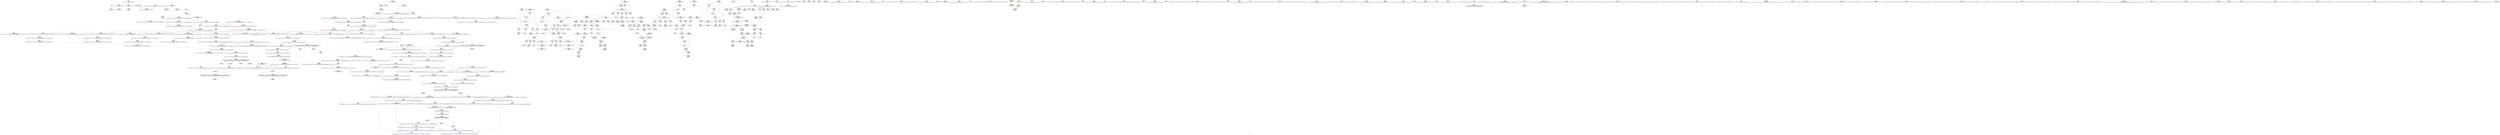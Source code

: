 digraph "SVFG" {
	label="SVFG";

	Node0x55a66fc8bb70 [shape=record,color=grey,label="{NodeID: 0\nNullPtr}"];
	Node0x55a66fc8bb70 -> Node0x55a66fcb62d0[style=solid];
	Node0x55a66fc8bb70 -> Node0x55a66fcc6fa0[style=solid];
	Node0x55a66fcc5570 [shape=record,color=red,label="{NodeID: 277\n460\<--459\n\<--coerce.dive5\n_ZSt7reverseIN9__gnu_cxx17__normal_iteratorIPcNSt7__cxx1112basic_stringIcSt11char_traitsIcESaIcEEEEEEvT_SA_\n|{<s0>27}}"];
	Node0x55a66fcc5570:s0 -> Node0x55a66fd1ef30[style=solid,color=red];
	Node0x55a66fcb61d0 [shape=record,color=green,label="{NodeID: 111\n29\<--665\n_GLOBAL__sub_I_v.haralampiev_1_0.cpp\<--_GLOBAL__sub_I_v.haralampiev_1_0.cpp_field_insensitive\n}"];
	Node0x55a66fcb61d0 -> Node0x55a66fcc6ea0[style=solid];
	Node0x55a66fcecf10 [shape=record,color=black,label="{NodeID: 554\nMR_6V_2 = PHI(MR_6V_4, MR_6V_1, )\npts\{62 \}\n}"];
	Node0x55a66fcecf10 -> Node0x55a66fcc7310[style=dashed];
	Node0x55a66fcba850 [shape=record,color=red,label="{NodeID: 222\n182\<--61\n\<--i\n_Z4fillv\n}"];
	Node0x55a66fcba850 -> Node0x55a66fcd4890[style=solid];
	Node0x55a66fcb6c10 [shape=record,color=green,label="{NodeID: 56\n333\<--334\nQ\<--Q_field_insensitive\nmain\n}"];
	Node0x55a66fcb6c10 -> Node0x55a66fcc4c80[style=solid];
	Node0x55a66fcc8350 [shape=record,color=blue,label="{NodeID: 333\n331\<--82\nretval\<--\nmain\n}"];
	Node0x55a66fcbdb50 [shape=record,color=purple,label="{NodeID: 167\n288\<--8\narrayidx2\<--op\n_Z9find_pathiii\n}"];
	Node0x55a66fcb2e10 [shape=record,color=green,label="{NodeID: 1\n7\<--1\n__dso_handle\<--dummyObj\nGlob }"];
	Node0x55a66fcc5640 [shape=record,color=red,label="{NodeID: 278\n512\<--511\n\<--coerce.dive5\n_ZSt9__reverseIN9__gnu_cxx17__normal_iteratorIPcNSt7__cxx1112basic_stringIcSt11char_traitsIcESaIcEEEEEEvT_SA_St26random_access_iterator_tag\n|{<s0>33}}"];
	Node0x55a66fcc5640:s0 -> Node0x55a66fd1f7b0[style=solid,color=red];
	Node0x55a66fcb62d0 [shape=record,color=black,label="{NodeID: 112\n2\<--3\ndummyVal\<--dummyVal\n}"];
	Node0x55a66fa07340 [shape=record,color=black,label="{NodeID: 721\n568 = PHI(478, )\n0th arg _ZN9__gnu_cxxltIPcNSt7__cxx1112basic_stringIcSt11char_traitsIcESaIcEEEEEbRKNS_17__normal_iteratorIT_T0_EESD_ }"];
	Node0x55a66fa07340 -> Node0x55a66fcc91f0[style=solid];
	Node0x55a66fced410 [shape=record,color=black,label="{NodeID: 555\nMR_8V_2 = PHI(MR_8V_3, MR_8V_1, )\npts\{64 \}\n}"];
	Node0x55a66fced410 -> Node0x55a66fcc73e0[style=dashed];
	Node0x55a66fced410 -> Node0x55a66fced410[style=dashed];
	Node0x55a66fcba920 [shape=record,color=red,label="{NodeID: 223\n101\<--63\n\<--j\n_Z4fillv\n}"];
	Node0x55a66fcba920 -> Node0x55a66fcc11e0[style=solid];
	Node0x55a66fcb6ce0 [shape=record,color=green,label="{NodeID: 57\n335\<--336\nCASE\<--CASE_field_insensitive\nmain\n}"];
	Node0x55a66fcb6ce0 -> Node0x55a66fcc4d50[style=solid];
	Node0x55a66fcb6ce0 -> Node0x55a66fcc4e20[style=solid];
	Node0x55a66fcb6ce0 -> Node0x55a66fcc4ef0[style=solid];
	Node0x55a66fcb6ce0 -> Node0x55a66fcc8420[style=solid];
	Node0x55a66fcb6ce0 -> Node0x55a66fcc8690[style=solid];
	Node0x55a66fcc8420 [shape=record,color=blue,label="{NodeID: 334\n335\<--86\nCASE\<--\nmain\n}"];
	Node0x55a66fcc8420 -> Node0x55a66fceb610[style=dashed];
	Node0x55a66fcbdc20 [shape=record,color=purple,label="{NodeID: 168\n291\<--8\narrayidx4\<--op\n_Z9find_pathiii\n}"];
	Node0x55a66fcbdc20 -> Node0x55a66fcc4940[style=solid];
	Node0x55a66fcb2ea0 [shape=record,color=green,label="{NodeID: 2\n19\<--1\n.str\<--dummyObj\nGlob }"];
	Node0x55a66fcf8960 [shape=record,color=yellow,style=double,label="{NodeID: 611\n16V_1 = ENCHI(MR_16V_0)\npts\{110000 \}\nFun[_Z9least_levii]}"];
	Node0x55a66fcf8960 -> Node0x55a66fcc3eb0[style=dashed];
	Node0x55a66fcc5710 [shape=record,color=red,label="{NodeID: 279\n514\<--513\n\<--coerce.dive6\n_ZSt9__reverseIN9__gnu_cxx17__normal_iteratorIPcNSt7__cxx1112basic_stringIcSt11char_traitsIcESaIcEEEEEEvT_SA_St26random_access_iterator_tag\n|{<s0>33}}"];
	Node0x55a66fcc5710:s0 -> Node0x55a66fd1f8c0[style=solid,color=red];
	Node0x55a66fcb63d0 [shape=record,color=black,label="{NodeID: 113\n17\<--16\n\<--_Z4pathB5cxx11\nCan only get source location for instruction, argument, global var or function.}"];
	Node0x55a66fd16d80 [shape=record,color=black,label="{NodeID: 722\n569 = PHI(480, )\n1st arg _ZN9__gnu_cxxltIPcNSt7__cxx1112basic_stringIcSt11char_traitsIcESaIcEEEEEbRKNS_17__normal_iteratorIT_T0_EESD_ }"];
	Node0x55a66fd16d80 -> Node0x55a66fcc92c0[style=solid];
	Node0x55a66fced910 [shape=record,color=black,label="{NodeID: 556\nMR_10V_2 = PHI(MR_10V_3, MR_10V_1, )\npts\{66 \}\n}"];
	Node0x55a66fced910 -> Node0x55a66fced910[style=dashed];
	Node0x55a66fced910 -> Node0x55a66fcf4710[style=dashed];
	Node0x55a66fcba9f0 [shape=record,color=red,label="{NodeID: 224\n116\<--63\n\<--j\n_Z4fillv\n}"];
	Node0x55a66fcba9f0 -> Node0x55a66fcbb350[style=solid];
	Node0x55a66fcb6db0 [shape=record,color=green,label="{NodeID: 58\n337\<--338\nX\<--X_field_insensitive\nmain\n}"];
	Node0x55a66fcb6db0 -> Node0x55a66fcc4fc0[style=solid];
	Node0x55a66fcb6db0 -> Node0x55a66fcc5090[style=solid];
	Node0x55a66fcc84f0 [shape=record,color=blue,label="{NodeID: 335\n385\<--382\ncoerce.dive\<--call8\nmain\n}"];
	Node0x55a66fcc84f0 -> Node0x55a66fcc5300[style=dashed];
	Node0x55a66fcc84f0 -> Node0x55a66fcebb10[style=dashed];
	Node0x55a66fcbdcf0 [shape=record,color=purple,label="{NodeID: 169\n128\<--12\narrayidx17\<--sft\n_Z4fillv\n}"];
	Node0x55a66fcb2f30 [shape=record,color=green,label="{NodeID: 3\n21\<--1\n_ZSt3cin\<--dummyObj\nGlob }"];
	Node0x55a66fcc57e0 [shape=record,color=red,label="{NodeID: 280\n546\<--540\n\<--__lhs.addr\n_ZN9__gnu_cxxeqIPcNSt7__cxx1112basic_stringIcSt11char_traitsIcESaIcEEEEEbRKNS_17__normal_iteratorIT_T0_EESD_\n|{<s0>36}}"];
	Node0x55a66fcc57e0:s0 -> Node0x55a66fd1e830[style=solid,color=red];
	Node0x55a66fcbb010 [shape=record,color=black,label="{NodeID: 114\n40\<--41\n\<--_ZNSt8ios_base4InitD1Ev\nCan only get source location for instruction, argument, global var or function.}"];
	Node0x55a66fd1c390 [shape=record,color=black,label="{NodeID: 723\n39 = PHI()\n}"];
	Node0x55a66fcede10 [shape=record,color=black,label="{NodeID: 557\nMR_12V_2 = PHI(MR_12V_3, MR_12V_1, )\npts\{68 \}\n}"];
	Node0x55a66fcede10 -> Node0x55a66fcede10[style=dashed];
	Node0x55a66fcede10 -> Node0x55a66fcf4c10[style=dashed];
	Node0x55a66fcbaac0 [shape=record,color=red,label="{NodeID: 225\n135\<--63\n\<--j\n_Z4fillv\n}"];
	Node0x55a66fcbaac0 -> Node0x55a66fcd3b10[style=solid];
	Node0x55a66fcb6e80 [shape=record,color=green,label="{NodeID: 59\n339\<--340\nY\<--Y_field_insensitive\nmain\n}"];
	Node0x55a66fcb6e80 -> Node0x55a66fcc5160[style=solid];
	Node0x55a66fcb6e80 -> Node0x55a66fcc5230[style=solid];
	Node0x55a66fcc85c0 [shape=record,color=blue,label="{NodeID: 336\n390\<--387\ncoerce.dive11\<--call10\nmain\n}"];
	Node0x55a66fcc85c0 -> Node0x55a66fcc53d0[style=dashed];
	Node0x55a66fcc85c0 -> Node0x55a66fcec010[style=dashed];
	Node0x55a66fcbddc0 [shape=record,color=purple,label="{NodeID: 170\n129\<--12\narrayidx18\<--sft\n_Z4fillv\n}"];
	Node0x55a66fcbddc0 -> Node0x55a66fcc3690[style=solid];
	Node0x55a66fcb2fc0 [shape=record,color=green,label="{NodeID: 4\n22\<--1\n_ZSt4cout\<--dummyObj\nGlob }"];
	Node0x55a66fcc58b0 [shape=record,color=red,label="{NodeID: 281\n551\<--542\n\<--__rhs.addr\n_ZN9__gnu_cxxeqIPcNSt7__cxx1112basic_stringIcSt11char_traitsIcESaIcEEEEEbRKNS_17__normal_iteratorIT_T0_EESD_\n|{<s0>37}}"];
	Node0x55a66fcc58b0:s0 -> Node0x55a66fd1e830[style=solid,color=red];
	Node0x55a66fcbb0e0 [shape=record,color=black,label="{NodeID: 115\n330\<--82\nmain_ret\<--\nmain\n}"];
	Node0x55a66fd1c490 [shape=record,color=black,label="{NodeID: 724\n634 = PHI(658, )\n}"];
	Node0x55a66fd1c490 -> Node0x55a66fcc65b0[style=solid];
	Node0x55a66fcee310 [shape=record,color=black,label="{NodeID: 558\nMR_14V_2 = PHI(MR_14V_3, MR_14V_1, )\npts\{70 \}\n}"];
	Node0x55a66fcee310 -> Node0x55a66fcee310[style=dashed];
	Node0x55a66fcee310 -> Node0x55a66fcf5110[style=dashed];
	Node0x55a66fcbab90 [shape=record,color=red,label="{NodeID: 226\n177\<--63\n\<--j\n_Z4fillv\n}"];
	Node0x55a66fcbab90 -> Node0x55a66fcd4a10[style=solid];
	Node0x55a66fcb6f50 [shape=record,color=green,label="{NodeID: 60\n341\<--342\nagg.tmp\<--agg.tmp_field_insensitive\nmain\n}"];
	Node0x55a66fcb6f50 -> Node0x55a66fcbe9b0[style=solid];
	Node0x55a66fcb6f50 -> Node0x55a66fcbea80[style=solid];
	Node0x55a66fcc8690 [shape=record,color=blue,label="{NodeID: 337\n335\<--408\nCASE\<--inc\nmain\n}"];
	Node0x55a66fcc8690 -> Node0x55a66fceb610[style=dashed];
	Node0x55a66fcbde90 [shape=record,color=purple,label="{NodeID: 171\n138\<--12\narrayidx21\<--sft\n_Z4fillv\n}"];
	Node0x55a66fcb3080 [shape=record,color=green,label="{NodeID: 5\n23\<--1\n.str.2\<--dummyObj\nGlob }"];
	Node0x55a66fcc5980 [shape=record,color=red,label="{NodeID: 282\n550\<--547\n\<--call\n_ZN9__gnu_cxxeqIPcNSt7__cxx1112basic_stringIcSt11char_traitsIcESaIcEEEEEbRKNS_17__normal_iteratorIT_T0_EESD_\n}"];
	Node0x55a66fcc5980 -> Node0x55a66fcc1060[style=solid];
	Node0x55a66fcbb1b0 [shape=record,color=black,label="{NodeID: 116\n111\<--110\nidxprom\<--\n_Z4fillv\n}"];
	Node0x55a66fd1c6c0 [shape=record,color=black,label="{NodeID: 725\n640 = PHI(658, )\n}"];
	Node0x55a66fd1c6c0 -> Node0x55a66fcc6680[style=solid];
	Node0x55a66fcee810 [shape=record,color=black,label="{NodeID: 559\nMR_16V_3 = PHI(MR_16V_4, MR_16V_2, )\npts\{110000 \}\n|{|<s2>9}}"];
	Node0x55a66fcee810 -> Node0x55a66fcee810[style=dashed];
	Node0x55a66fcee810 -> Node0x55a66fcf5610[style=dashed];
	Node0x55a66fcee810:s2 -> Node0x55a66fcffb80[style=dashed,color=blue];
	Node0x55a66fcbac60 [shape=record,color=red,label="{NodeID: 227\n106\<--65\n\<--m\n_Z4fillv\n}"];
	Node0x55a66fcbac60 -> Node0x55a66fcc1660[style=solid];
	Node0x55a66fcb7020 [shape=record,color=green,label="{NodeID: 61\n343\<--344\nagg.tmp9\<--agg.tmp9_field_insensitive\nmain\n}"];
	Node0x55a66fcb7020 -> Node0x55a66fcbeb50[style=solid];
	Node0x55a66fcb7020 -> Node0x55a66fcbec20[style=solid];
	Node0x55a66fcc8760 [shape=record,color=blue,label="{NodeID: 338\n441\<--427\ncoerce.dive\<--__first.coerce\n_ZSt7reverseIN9__gnu_cxx17__normal_iteratorIPcNSt7__cxx1112basic_stringIcSt11char_traitsIcESaIcEEEEEEvT_SA_\n}"];
	Node0x55a66fcc8760 -> Node0x55a66fcc6a90[style=dashed];
	Node0x55a66fcbdf60 [shape=record,color=purple,label="{NodeID: 172\n139\<--12\narrayidx22\<--sft\n_Z4fillv\n}"];
	Node0x55a66fcbdf60 -> Node0x55a66fcc3760[style=solid];
	Node0x55a66fcb3140 [shape=record,color=green,label="{NodeID: 6\n25\<--1\n.str.3\<--dummyObj\nGlob }"];
	Node0x55a66fcc5a50 [shape=record,color=red,label="{NodeID: 283\n553\<--552\n\<--call1\n_ZN9__gnu_cxxeqIPcNSt7__cxx1112basic_stringIcSt11char_traitsIcESaIcEEEEEbRKNS_17__normal_iteratorIT_T0_EESD_\n}"];
	Node0x55a66fcc5a50 -> Node0x55a66fcc1060[style=solid];
	Node0x55a66fcbb280 [shape=record,color=black,label="{NodeID: 117\n114\<--113\nidxprom11\<--\n_Z4fillv\n}"];
	Node0x55a66fd1c800 [shape=record,color=black,label="{NodeID: 726\n644 = PHI(658, )\n}"];
	Node0x55a66fd1c800 -> Node0x55a66fcc6750[style=solid];
	Node0x55a66fceed10 [shape=record,color=black,label="{NodeID: 560\nMR_64V_3 = PHI(MR_64V_2, MR_64V_4, )\npts\{4790000 \}\n}"];
	Node0x55a66fcbad30 [shape=record,color=red,label="{NodeID: 228\n126\<--65\n\<--m\n_Z4fillv\n}"];
	Node0x55a66fcbad30 -> Node0x55a66fcbb4f0[style=solid];
	Node0x55a66fcb70f0 [shape=record,color=green,label="{NodeID: 62\n349\<--350\nscanf\<--scanf_field_insensitive\n}"];
	Node0x55a66fcc8830 [shape=record,color=blue,label="{NodeID: 339\n443\<--428\ncoerce.dive1\<--__last.coerce\n_ZSt7reverseIN9__gnu_cxx17__normal_iteratorIPcNSt7__cxx1112basic_stringIcSt11char_traitsIcESaIcEEEEEEvT_SA_\n}"];
	Node0x55a66fcc8830 -> Node0x55a66fcc6b60[style=dashed];
	Node0x55a66fcbe030 [shape=record,color=purple,label="{NodeID: 173\n305\<--12\narrayidx8\<--sft\n_Z9find_pathiii\n}"];
	Node0x55a66fcb3200 [shape=record,color=green,label="{NodeID: 7\n28\<--1\n\<--dummyObj\nCan only get source location for instruction, argument, global var or function.}"];
	Node0x55a66fcc5b20 [shape=record,color=red,label="{NodeID: 284\n561\<--558\nthis1\<--this.addr\n_ZN9__gnu_cxx17__normal_iteratorIPcNSt7__cxx1112basic_stringIcSt11char_traitsIcESaIcEEEEmmEv\n}"];
	Node0x55a66fcc5b20 -> Node0x55a66fcbcbe0[style=solid];
	Node0x55a66fcc5b20 -> Node0x55a66fcb99b0[style=solid];
	Node0x55a66fcbb350 [shape=record,color=black,label="{NodeID: 118\n117\<--116\nidxprom13\<--\n_Z4fillv\n}"];
	Node0x55a66fd1c940 [shape=record,color=black,label="{NodeID: 727\n253 = PHI()\n}"];
	Node0x55a66fcef210 [shape=record,color=black,label="{NodeID: 561\nMR_66V_3 = PHI(MR_66V_2, MR_66V_5, )\npts\{4810000 \}\n}"];
	Node0x55a66fcbae00 [shape=record,color=red,label="{NodeID: 229\n136\<--65\n\<--m\n_Z4fillv\n}"];
	Node0x55a66fcbae00 -> Node0x55a66fcbb5c0[style=solid];
	Node0x55a66fcb71f0 [shape=record,color=green,label="{NodeID: 63\n358\<--359\n_ZNSirsERi\<--_ZNSirsERi_field_insensitive\n}"];
	Node0x55a66fcc8900 [shape=record,color=blue, style = dotted,label="{NodeID: 340\n673\<--675\noffset_0\<--dummyVal\n_ZSt7reverseIN9__gnu_cxx17__normal_iteratorIPcNSt7__cxx1112basic_stringIcSt11char_traitsIcESaIcEEEEEEvT_SA_\n}"];
	Node0x55a66fcc8900 -> Node0x55a66fcc54a0[style=dashed];
	Node0x55a66fcbe100 [shape=record,color=purple,label="{NodeID: 174\n306\<--12\narrayidx9\<--sft\n_Z9find_pathiii\n}"];
	Node0x55a66fcbe100 -> Node0x55a66fcc4ae0[style=solid];
	Node0x55a66fcb32c0 [shape=record,color=green,label="{NodeID: 8\n73\<--1\n\<--dummyObj\nCan only get source location for instruction, argument, global var or function.}"];
	Node0x55a66fcc5bf0 [shape=record,color=red,label="{NodeID: 285\n563\<--562\n\<--_M_current\n_ZN9__gnu_cxx17__normal_iteratorIPcNSt7__cxx1112basic_stringIcSt11char_traitsIcESaIcEEEEmmEv\n}"];
	Node0x55a66fcc5bf0 -> Node0x55a66fcb9a80[style=solid];
	Node0x55a66fcbb420 [shape=record,color=black,label="{NodeID: 119\n120\<--119\nconv\<--\n_Z4fillv\n}"];
	Node0x55a66fcbb420 -> Node0x55a66fcd5790[style=solid];
	Node0x55a66fd1ca10 [shape=record,color=black,label="{NodeID: 728\n299 = PHI()\n}"];
	Node0x55a66fcef710 [shape=record,color=black,label="{NodeID: 562\nMR_68V_2 = PHI(MR_68V_1, MR_68V_3, )\npts\{4850000 \}\n}"];
	Node0x55a66fcbaed0 [shape=record,color=red,label="{NodeID: 230\n158\<--65\n\<--m\n_Z4fillv\n}"];
	Node0x55a66fcbaed0 -> Node0x55a66fcbb690[style=solid];
	Node0x55a66fcb72f0 [shape=record,color=green,label="{NodeID: 64\n363\<--364\n_ZStlsISt11char_traitsIcEERSt13basic_ostreamIcT_ES5_PKc\<--_ZStlsISt11char_traitsIcEERSt13basic_ostreamIcT_ES5_PKc_field_insensitive\n}"];
	Node0x55a66fcd3390 [shape=record,color=grey,label="{NodeID: 507\n375 = Binary(374, 212, )\n|{<s0>18}}"];
	Node0x55a66fcd3390:s0 -> Node0x55a66fd1fa00[style=solid,color=red];
	Node0x55a66fcc89d0 [shape=record,color=blue, style = dotted,label="{NodeID: 341\n676\<--678\noffset_0\<--dummyVal\n_ZSt7reverseIN9__gnu_cxx17__normal_iteratorIPcNSt7__cxx1112basic_stringIcSt11char_traitsIcESaIcEEEEEEvT_SA_\n}"];
	Node0x55a66fcc89d0 -> Node0x55a66fcc5570[style=dashed];
	Node0x55a66fcbe1d0 [shape=record,color=purple,label="{NodeID: 175\n314\<--12\narrayidx11\<--sft\n_Z9find_pathiii\n}"];
	Node0x55a66fcb3380 [shape=record,color=green,label="{NodeID: 9\n74\<--1\n\<--dummyObj\nCan only get source location for instruction, argument, global var or function.}"];
	Node0x55a66fcc5cc0 [shape=record,color=red,label="{NodeID: 286\n576\<--570\n\<--__lhs.addr\n_ZN9__gnu_cxxltIPcNSt7__cxx1112basic_stringIcSt11char_traitsIcESaIcEEEEEbRKNS_17__normal_iteratorIT_T0_EESD_\n|{<s0>38}}"];
	Node0x55a66fcc5cc0:s0 -> Node0x55a66fd1e830[style=solid,color=red];
	Node0x55a66fcbb4f0 [shape=record,color=black,label="{NodeID: 120\n127\<--126\nidxprom16\<--\n_Z4fillv\n}"];
	Node0x55a66fd1cae0 [shape=record,color=black,label="{NodeID: 729\n348 = PHI()\n}"];
	Node0x55a66fcefc10 [shape=record,color=black,label="{NodeID: 563\nMR_70V_2 = PHI(MR_70V_1, MR_70V_3, )\npts\{4870000 \}\n}"];
	Node0x55a66fcc3050 [shape=record,color=red,label="{NodeID: 231\n172\<--65\n\<--m\n_Z4fillv\n}"];
	Node0x55a66fcc3050 -> Node0x55a66fcd5310[style=solid];
	Node0x55a66fcb73f0 [shape=record,color=green,label="{NodeID: 65\n367\<--368\n_ZNSolsEi\<--_ZNSolsEi_field_insensitive\n}"];
	Node0x55a66fcd3510 [shape=record,color=grey,label="{NodeID: 508\n377 = Binary(376, 212, )\n|{<s0>18}}"];
	Node0x55a66fcd3510:s0 -> Node0x55a66fccadc0[style=solid,color=red];
	Node0x55a66fcc8aa0 [shape=record,color=blue,label="{NodeID: 342\n488\<--476\ncoerce.dive\<--__first.coerce\n_ZSt9__reverseIN9__gnu_cxx17__normal_iteratorIPcNSt7__cxx1112basic_stringIcSt11char_traitsIcESaIcEEEEEEvT_SA_St26random_access_iterator_tag\n|{|<s2>28}}"];
	Node0x55a66fcc8aa0 -> Node0x55a66fceed10[style=dashed];
	Node0x55a66fcc8aa0 -> Node0x55a66fcf1010[style=dashed];
	Node0x55a66fcc8aa0:s2 -> Node0x55a66fcf9990[style=dashed,color=red];
	Node0x55a66fcbe2a0 [shape=record,color=purple,label="{NodeID: 176\n315\<--12\narrayidx12\<--sft\n_Z9find_pathiii\n}"];
	Node0x55a66fcbe2a0 -> Node0x55a66fcc4bb0[style=solid];
	Node0x55a66fcb3440 [shape=record,color=green,label="{NodeID: 10\n75\<--1\n\<--dummyObj\nCan only get source location for instruction, argument, global var or function.}"];
	Node0x55a66fcc5d90 [shape=record,color=red,label="{NodeID: 287\n579\<--572\n\<--__rhs.addr\n_ZN9__gnu_cxxltIPcNSt7__cxx1112basic_stringIcSt11char_traitsIcESaIcEEEEEbRKNS_17__normal_iteratorIT_T0_EESD_\n|{<s0>39}}"];
	Node0x55a66fcc5d90:s0 -> Node0x55a66fd1e830[style=solid,color=red];
	Node0x55a66fcbb5c0 [shape=record,color=black,label="{NodeID: 121\n137\<--136\nidxprom20\<--\n_Z4fillv\n}"];
	Node0x55a66fd1cbb0 [shape=record,color=black,label="{NodeID: 730\n357 = PHI()\n}"];
	Node0x55a66fcc30e0 [shape=record,color=red,label="{NodeID: 232\n145\<--67\n\<--nx\n_Z4fillv\n}"];
	Node0x55a66fcc30e0 -> Node0x55a66fcc1de0[style=solid];
	Node0x55a66fcb74f0 [shape=record,color=green,label="{NodeID: 66\n372\<--373\n_ZNSt7__cxx1112basic_stringIcSt11char_traitsIcESaIcEE5clearEv\<--_ZNSt7__cxx1112basic_stringIcSt11char_traitsIcESaIcEE5clearEv_field_insensitive\n}"];
	Node0x55a66fcd3690 [shape=record,color=grey,label="{NodeID: 509\n215 = Binary(214, 212, )\n}"];
	Node0x55a66fcd3690 -> Node0x55a66fcc7da0[style=solid];
	Node0x55a66fcc8b70 [shape=record,color=blue,label="{NodeID: 343\n490\<--477\ncoerce.dive1\<--__last.coerce\n_ZSt9__reverseIN9__gnu_cxx17__normal_iteratorIPcNSt7__cxx1112basic_stringIcSt11char_traitsIcESaIcEEEEEEvT_SA_St26random_access_iterator_tag\n|{|<s1>28|<s2>29|<s3>29}}"];
	Node0x55a66fcc8b70 -> Node0x55a66fcef210[style=dashed];
	Node0x55a66fcc8b70:s1 -> Node0x55a66fcf9990[style=dashed,color=red];
	Node0x55a66fcc8b70:s2 -> Node0x55a66fcc5bf0[style=dashed,color=red];
	Node0x55a66fcc8b70:s3 -> Node0x55a66fcc9120[style=dashed,color=red];
	Node0x55a66fcbe370 [shape=record,color=purple,label="{NodeID: 177\n297\<--14\narrayidx6\<--name\n_Z9find_pathiii\n}"];
	Node0x55a66fcbe370 -> Node0x55a66fcc4a10[style=solid];
	Node0x55a66fcb3500 [shape=record,color=green,label="{NodeID: 11\n80\<--1\n\<--dummyObj\nCan only get source location for instruction, argument, global var or function.}"];
	Node0x55a66fcc5e60 [shape=record,color=red,label="{NodeID: 288\n578\<--577\n\<--call\n_ZN9__gnu_cxxltIPcNSt7__cxx1112basic_stringIcSt11char_traitsIcESaIcEEEEEbRKNS_17__normal_iteratorIT_T0_EESD_\n}"];
	Node0x55a66fcc5e60 -> Node0x55a66fcc1c60[style=solid];
	Node0x55a66fcbb690 [shape=record,color=black,label="{NodeID: 122\n159\<--158\nconv33\<--\n_Z4fillv\n}"];
	Node0x55a66fcbb690 -> Node0x55a66fcc7720[style=solid];
	Node0x55a66fd1ccb0 [shape=record,color=black,label="{NodeID: 731\n360 = PHI()\n}"];
	Node0x55a66fcc31b0 [shape=record,color=red,label="{NodeID: 233\n148\<--67\n\<--nx\n_Z4fillv\n}"];
	Node0x55a66fcc31b0 -> Node0x55a66fcc1960[style=solid];
	Node0x55a66fcb75f0 [shape=record,color=green,label="{NodeID: 67\n383\<--384\n_ZNSt7__cxx1112basic_stringIcSt11char_traitsIcESaIcEE5beginEv\<--_ZNSt7__cxx1112basic_stringIcSt11char_traitsIcESaIcEE5beginEv_field_insensitive\n}"];
	Node0x55a66fcd3810 [shape=record,color=grey,label="{NodeID: 510\n211 = Binary(210, 212, )\n}"];
	Node0x55a66fcd3810 -> Node0x55a66fcc7cd0[style=solid];
	Node0x55a66fcc8c40 [shape=record,color=blue, style = dotted,label="{NodeID: 344\n679\<--681\noffset_0\<--dummyVal\n_ZSt9__reverseIN9__gnu_cxx17__normal_iteratorIPcNSt7__cxx1112basic_stringIcSt11char_traitsIcESaIcEEEEEEvT_SA_St26random_access_iterator_tag\n}"];
	Node0x55a66fcc8c40 -> Node0x55a66fcc5640[style=dashed];
	Node0x55a66fcc8c40 -> Node0x55a66fcc8c40[style=dashed];
	Node0x55a66fcc8c40 -> Node0x55a66fcef710[style=dashed];
	Node0x55a66fcbe440 [shape=record,color=purple,label="{NodeID: 178\n347\<--19\n\<--.str\nmain\n}"];
	Node0x55a66fcb35c0 [shape=record,color=green,label="{NodeID: 12\n82\<--1\n\<--dummyObj\nCan only get source location for instruction, argument, global var or function.}"];
	Node0x55a66fcc5f30 [shape=record,color=red,label="{NodeID: 289\n581\<--580\n\<--call1\n_ZN9__gnu_cxxltIPcNSt7__cxx1112basic_stringIcSt11char_traitsIcESaIcEEEEEbRKNS_17__normal_iteratorIT_T0_EESD_\n}"];
	Node0x55a66fcc5f30 -> Node0x55a66fcc1c60[style=solid];
	Node0x55a66fcbb760 [shape=record,color=black,label="{NodeID: 123\n162\<--161\nidxprom35\<--add34\n_Z4fillv\n}"];
	Node0x55a66fd1cd80 [shape=record,color=black,label="{NodeID: 732\n362 = PHI()\n}"];
	Node0x55a66fcc3280 [shape=record,color=red,label="{NodeID: 234\n164\<--67\n\<--nx\n_Z4fillv\n}"];
	Node0x55a66fcc3280 -> Node0x55a66fcbb830[style=solid];
	Node0x55a66fcb76f0 [shape=record,color=green,label="{NodeID: 68\n388\<--389\n_ZNSt7__cxx1112basic_stringIcSt11char_traitsIcESaIcEE3endEv\<--_ZNSt7__cxx1112basic_stringIcSt11char_traitsIcESaIcEE3endEv_field_insensitive\n}"];
	Node0x55a66fcd3990 [shape=record,color=grey,label="{NodeID: 511\n239 = Binary(238, 86, )\n}"];
	Node0x55a66fcd3990 -> Node0x55a66fcc7f40[style=solid];
	Node0x55a66fcc8d10 [shape=record,color=blue, style = dotted,label="{NodeID: 345\n682\<--684\noffset_0\<--dummyVal\n_ZSt9__reverseIN9__gnu_cxx17__normal_iteratorIPcNSt7__cxx1112basic_stringIcSt11char_traitsIcESaIcEEEEEEvT_SA_St26random_access_iterator_tag\n}"];
	Node0x55a66fcc8d10 -> Node0x55a66fcc5710[style=dashed];
	Node0x55a66fcc8d10 -> Node0x55a66fcc8d10[style=dashed];
	Node0x55a66fcc8d10 -> Node0x55a66fcefc10[style=dashed];
	Node0x55a66fcbe510 [shape=record,color=purple,label="{NodeID: 179\n361\<--23\n\<--.str.2\nmain\n}"];
	Node0x55a66fcb3680 [shape=record,color=green,label="{NodeID: 13\n86\<--1\n\<--dummyObj\nCan only get source location for instruction, argument, global var or function.}"];
	Node0x55a66fcc6000 [shape=record,color=red,label="{NodeID: 290\n608\<--605\nthis1\<--this.addr\n_ZN9__gnu_cxx17__normal_iteratorIPcNSt7__cxx1112basic_stringIcSt11char_traitsIcESaIcEEEEppEv\n}"];
	Node0x55a66fcc6000 -> Node0x55a66fcbcd80[style=solid];
	Node0x55a66fcc6000 -> Node0x55a66fcb9cf0[style=solid];
	Node0x55a66fcbb830 [shape=record,color=black,label="{NodeID: 124\n165\<--164\nidxprom37\<--\n_Z4fillv\n}"];
	Node0x55a66fd1ceb0 [shape=record,color=black,label="{NodeID: 733\n366 = PHI()\n}"];
	Node0x55a66fcf1010 [shape=record,color=black,label="{NodeID: 567\nMR_64V_4 = PHI(MR_64V_5, MR_64V_2, )\npts\{4790000 \}\n|{|<s2>30|<s3>34|<s4>34}}"];
	Node0x55a66fcf1010 -> Node0x55a66fcc6c30[style=dashed];
	Node0x55a66fcf1010 -> Node0x55a66fceed10[style=dashed];
	Node0x55a66fcf1010:s2 -> Node0x55a66fa07590[style=dashed,color=red];
	Node0x55a66fcf1010:s3 -> Node0x55a66fcc60d0[style=dashed,color=red];
	Node0x55a66fcf1010:s4 -> Node0x55a66fcc9600[style=dashed,color=red];
	Node0x55a66fcc3350 [shape=record,color=red,label="{NodeID: 235\n151\<--69\n\<--ny\n_Z4fillv\n}"];
	Node0x55a66fcc3350 -> Node0x55a66fcc14e0[style=solid];
	Node0x55a66fcb77f0 [shape=record,color=green,label="{NodeID: 69\n397\<--398\n_ZSt7reverseIN9__gnu_cxx17__normal_iteratorIPcNSt7__cxx1112basic_stringIcSt11char_traitsIcESaIcEEEEEEvT_SA_\<--_ZSt7reverseIN9__gnu_cxx17__normal_iteratorIPcNSt7__cxx1112basic_stringIcSt11char_traitsIcESaIcEEEEEEvT_SA__field_insensitive\n}"];
	Node0x55a66fcd3b10 [shape=record,color=grey,label="{NodeID: 512\n143 = Binary(135, 142, )\n}"];
	Node0x55a66fcd3b10 -> Node0x55a66fcc7650[style=solid];
	Node0x55a66fcc8de0 [shape=record,color=blue,label="{NodeID: 346\n533\<--530\n.addr\<--\n_ZSt19__iterator_categoryIN9__gnu_cxx17__normal_iteratorIPcNSt7__cxx1112basic_stringIcSt11char_traitsIcESaIcEEEEEENSt15iterator_traitsIT_E17iterator_categoryERKSB_\n}"];
	Node0x55a66fcbe5e0 [shape=record,color=purple,label="{NodeID: 180\n369\<--25\n\<--.str.3\nmain\n}"];
	Node0x55a66fcb3740 [shape=record,color=green,label="{NodeID: 14\n88\<--1\n\<--dummyObj\nCan only get source location for instruction, argument, global var or function.}"];
	Node0x55a66fcc60d0 [shape=record,color=red,label="{NodeID: 291\n610\<--609\n\<--_M_current\n_ZN9__gnu_cxx17__normal_iteratorIPcNSt7__cxx1112basic_stringIcSt11char_traitsIcESaIcEEEEppEv\n}"];
	Node0x55a66fcc60d0 -> Node0x55a66fcb9dc0[style=solid];
	Node0x55a66fcbb900 [shape=record,color=black,label="{NodeID: 125\n168\<--167\nidxprom39\<--\n_Z4fillv\n}"];
	Node0x55a66fd1cfb0 [shape=record,color=black,label="{NodeID: 734\n370 = PHI()\n}"];
	Node0x55a66fcf1510 [shape=record,color=black,label="{NodeID: 568\nMR_66V_5 = PHI(MR_66V_6, MR_66V_4, )\npts\{4810000 \}\n|{|<s2>30|<s3>35|<s4>35}}"];
	Node0x55a66fcf1510 -> Node0x55a66fcc6d00[style=dashed];
	Node0x55a66fcf1510 -> Node0x55a66fcef210[style=dashed];
	Node0x55a66fcf1510:s2 -> Node0x55a66fa07590[style=dashed,color=red];
	Node0x55a66fcf1510:s3 -> Node0x55a66fcc5bf0[style=dashed,color=red];
	Node0x55a66fcf1510:s4 -> Node0x55a66fcc9120[style=dashed,color=red];
	Node0x55a66fcc3420 [shape=record,color=red,label="{NodeID: 236\n154\<--69\n\<--ny\n_Z4fillv\n}"];
	Node0x55a66fcc3420 -> Node0x55a66fcc17e0[style=solid];
	Node0x55a66fcb78f0 [shape=record,color=green,label="{NodeID: 70\n400\<--401\n_ZStlsIcSt11char_traitsIcESaIcEERSt13basic_ostreamIT_T0_ES7_RKNSt7__cxx1112basic_stringIS4_S5_T1_EE\<--_ZStlsIcSt11char_traitsIcESaIcEERSt13basic_ostreamIT_T0_ES7_RKNSt7__cxx1112basic_stringIS4_S5_T1_EE_field_insensitive\n}"];
	Node0x55a66fcd3c90 [shape=record,color=grey,label="{NodeID: 513\n408 = Binary(407, 86, )\n}"];
	Node0x55a66fcd3c90 -> Node0x55a66fcc8690[style=solid];
	Node0x55a66fcc8eb0 [shape=record,color=blue,label="{NodeID: 347\n540\<--538\n__lhs.addr\<--__lhs\n_ZN9__gnu_cxxeqIPcNSt7__cxx1112basic_stringIcSt11char_traitsIcESaIcEEEEEbRKNS_17__normal_iteratorIT_T0_EESD_\n}"];
	Node0x55a66fcc8eb0 -> Node0x55a66fcc57e0[style=dashed];
	Node0x55a66fcbe6b0 [shape=record,color=purple,label="{NodeID: 181\n670\<--27\nllvm.global_ctors_0\<--llvm.global_ctors\nGlob }"];
	Node0x55a66fcbe6b0 -> Node0x55a66fcc6dd0[style=solid];
	Node0x55a66fcb3800 [shape=record,color=green,label="{NodeID: 15\n97\<--1\n\<--dummyObj\nCan only get source location for instruction, argument, global var or function.}"];
	Node0x55a66fcc61a0 [shape=record,color=red,label="{NodeID: 292\n619\<--616\nthis1\<--this.addr\n_ZNK9__gnu_cxx17__normal_iteratorIPcNSt7__cxx1112basic_stringIcSt11char_traitsIcESaIcEEEE4baseEv\n}"];
	Node0x55a66fcc61a0 -> Node0x55a66fcb9e90[style=solid];
	Node0x55a66fcbb9d0 [shape=record,color=black,label="{NodeID: 126\n223\<--222\nidxprom\<--\n_Z9least_levii\n}"];
	Node0x55a66fd1d080 [shape=record,color=black,label="{NodeID: 735\n380 = PHI(199, )\n|{<s0>18}}"];
	Node0x55a66fd1d080:s0 -> Node0x55a66fccaf40[style=solid,color=red];
	Node0x55a66fcc34f0 [shape=record,color=red,label="{NodeID: 237\n167\<--69\n\<--ny\n_Z4fillv\n}"];
	Node0x55a66fcc34f0 -> Node0x55a66fcbb900[style=solid];
	Node0x55a66fcb79f0 [shape=record,color=green,label="{NodeID: 71\n404\<--405\n_ZStlsISt11char_traitsIcEERSt13basic_ostreamIcT_ES5_c\<--_ZStlsISt11char_traitsIcEERSt13basic_ostreamIcT_ES5_c_field_insensitive\n}"];
	Node0x55a66fcd3e10 [shape=record,color=grey,label="{NodeID: 514\n142 = Binary(140, 141, )\n}"];
	Node0x55a66fcd3e10 -> Node0x55a66fcd3b10[style=solid];
	Node0x55a66fcc8f80 [shape=record,color=blue,label="{NodeID: 348\n542\<--539\n__rhs.addr\<--__rhs\n_ZN9__gnu_cxxeqIPcNSt7__cxx1112basic_stringIcSt11char_traitsIcESaIcEEEEEbRKNS_17__normal_iteratorIT_T0_EESD_\n}"];
	Node0x55a66fcc8f80 -> Node0x55a66fcc58b0[style=dashed];
	Node0x55a66fcbe7b0 [shape=record,color=purple,label="{NodeID: 182\n671\<--27\nllvm.global_ctors_1\<--llvm.global_ctors\nGlob }"];
	Node0x55a66fcbe7b0 -> Node0x55a66fcc6ea0[style=solid];
	Node0x55a66fcb38c0 [shape=record,color=green,label="{NodeID: 16\n108\<--1\n\<--dummyObj\nCan only get source location for instruction, argument, global var or function.}"];
	Node0x55a66fcf9690 [shape=record,color=yellow,style=double,label="{NodeID: 625\n107V_1 = ENCHI(MR_107V_0)\npts\{5880000 5900000 \}\nFun[_ZNK9__gnu_cxx17__normal_iteratorIPcNSt7__cxx1112basic_stringIcSt11char_traitsIcESaIcEEEEdeEv]}"];
	Node0x55a66fcf9690 -> Node0x55a66fcc68f0[style=dashed];
	Node0x55a66fcc6270 [shape=record,color=red,label="{NodeID: 293\n633\<--625\n\<--__a.addr\n_ZSt4swapIcENSt9enable_ifIXsr6__and_ISt6__not_ISt15__is_tuple_likeIT_EESt21is_move_constructibleIS3_ESt18is_move_assignableIS3_EEE5valueEvE4typeERS3_SC_\n|{<s0>43}}"];
	Node0x55a66fcc6270:s0 -> Node0x55a66fd1e440[style=solid,color=red];
	Node0x55a66fcbbaa0 [shape=record,color=black,label="{NodeID: 127\n226\<--225\nidxprom2\<--\n_Z9least_levii\n}"];
	Node0x55a66fd1d280 [shape=record,color=black,label="{NodeID: 736\n382 = PHI()\n}"];
	Node0x55a66fd1d280 -> Node0x55a66fcc84f0[style=solid];
	Node0x55a66fcc35c0 [shape=record,color=red,label="{NodeID: 238\n119\<--118\n\<--arrayidx14\n_Z4fillv\n}"];
	Node0x55a66fcc35c0 -> Node0x55a66fcbb420[style=solid];
	Node0x55a66fcb7af0 [shape=record,color=green,label="{NodeID: 72\n429\<--430\n__first\<--__first_field_insensitive\n_ZSt7reverseIN9__gnu_cxx17__normal_iteratorIPcNSt7__cxx1112basic_stringIcSt11char_traitsIcESaIcEEEEEEvT_SA_\n|{|<s2>26}}"];
	Node0x55a66fcb7af0 -> Node0x55a66fcbc490[style=solid];
	Node0x55a66fcb7af0 -> Node0x55a66fcbecf0[style=solid];
	Node0x55a66fcb7af0:s2 -> Node0x55a66fd1e720[style=solid,color=red];
	Node0x55a66fcd3f90 [shape=record,color=grey,label="{NodeID: 515\n85 = Binary(84, 86, )\n}"];
	Node0x55a66fcd3f90 -> Node0x55a66fcc1ae0[style=solid];
	Node0x55a66fcc9050 [shape=record,color=blue,label="{NodeID: 349\n558\<--557\nthis.addr\<--this\n_ZN9__gnu_cxx17__normal_iteratorIPcNSt7__cxx1112basic_stringIcSt11char_traitsIcESaIcEEEEmmEv\n}"];
	Node0x55a66fcc9050 -> Node0x55a66fcc5b20[style=dashed];
	Node0x55a66fcbe8b0 [shape=record,color=purple,label="{NodeID: 183\n672\<--27\nllvm.global_ctors_2\<--llvm.global_ctors\nGlob }"];
	Node0x55a66fcbe8b0 -> Node0x55a66fcc6fa0[style=solid];
	Node0x55a66fcb3980 [shape=record,color=green,label="{NodeID: 17\n122\<--1\n\<--dummyObj\nCan only get source location for instruction, argument, global var or function.}"];
	Node0x55a66fcc6340 [shape=record,color=red,label="{NodeID: 294\n642\<--625\n\<--__a.addr\n_ZSt4swapIcENSt9enable_ifIXsr6__and_ISt6__not_ISt15__is_tuple_likeIT_EESt21is_move_constructibleIS3_ESt18is_move_assignableIS3_EEE5valueEvE4typeERS3_SC_\n}"];
	Node0x55a66fcc6340 -> Node0x55a66fcc9a10[style=solid];
	Node0x55a66fcbbb70 [shape=record,color=black,label="{NodeID: 128\n229\<--228\nidxprom4\<--\n_Z9least_levii\n}"];
	Node0x55a66fd1d350 [shape=record,color=black,label="{NodeID: 737\n387 = PHI()\n}"];
	Node0x55a66fd1d350 -> Node0x55a66fcc85c0[style=solid];
	Node0x55a66fcc3690 [shape=record,color=red,label="{NodeID: 239\n130\<--129\n\<--arrayidx18\n_Z4fillv\n}"];
	Node0x55a66fcc3690 -> Node0x55a66fcd4110[style=solid];
	Node0x55a66fcb7bc0 [shape=record,color=green,label="{NodeID: 73\n431\<--432\n__last\<--__last_field_insensitive\n_ZSt7reverseIN9__gnu_cxx17__normal_iteratorIPcNSt7__cxx1112basic_stringIcSt11char_traitsIcESaIcEEEEEEvT_SA_\n}"];
	Node0x55a66fcb7bc0 -> Node0x55a66fcbc560[style=solid];
	Node0x55a66fcb7bc0 -> Node0x55a66fcbedc0[style=solid];
	Node0x55a66fcd4110 [shape=record,color=grey,label="{NodeID: 516\n132 = Binary(130, 131, )\n}"];
	Node0x55a66fcd4110 -> Node0x55a66fcd4290[style=solid];
	Node0x55a66fcc9120 [shape=record,color=blue,label="{NodeID: 350\n562\<--564\n_M_current\<--incdec.ptr\n_ZN9__gnu_cxx17__normal_iteratorIPcNSt7__cxx1112basic_stringIcSt11char_traitsIcESaIcEEEEmmEv\n|{<s0>29|<s1>35}}"];
	Node0x55a66fcc9120:s0 -> Node0x55a66fcf1510[style=dashed,color=blue];
	Node0x55a66fcc9120:s1 -> Node0x55a66fcf1510[style=dashed,color=blue];
	Node0x55a66fcbe9b0 [shape=record,color=purple,label="{NodeID: 184\n385\<--341\ncoerce.dive\<--agg.tmp\nmain\n}"];
	Node0x55a66fcbe9b0 -> Node0x55a66fcc84f0[style=solid];
	Node0x55a66fcb3a40 [shape=record,color=green,label="{NodeID: 18\n212\<--1\n\<--dummyObj\nCan only get source location for instruction, argument, global var or function.}"];
	Node0x55a66fcc6410 [shape=record,color=red,label="{NodeID: 295\n639\<--627\n\<--__b.addr\n_ZSt4swapIcENSt9enable_ifIXsr6__and_ISt6__not_ISt15__is_tuple_likeIT_EESt21is_move_constructibleIS3_ESt18is_move_assignableIS3_EEE5valueEvE4typeERS3_SC_\n|{<s0>44}}"];
	Node0x55a66fcc6410:s0 -> Node0x55a66fd1e440[style=solid,color=red];
	Node0x55a66fcbbc40 [shape=record,color=black,label="{NodeID: 129\n232\<--231\nconv\<--\n_Z9least_levii\n}"];
	Node0x55a66fcbbc40 -> Node0x55a66fcd5610[style=solid];
	Node0x55a66fd1d420 [shape=record,color=black,label="{NodeID: 738\n399 = PHI()\n}"];
	Node0x55a66fcc3760 [shape=record,color=red,label="{NodeID: 240\n140\<--139\n\<--arrayidx22\n_Z4fillv\n}"];
	Node0x55a66fcc3760 -> Node0x55a66fcd3e10[style=solid];
	Node0x55a66fcb7c90 [shape=record,color=green,label="{NodeID: 74\n433\<--434\nagg.tmp\<--agg.tmp_field_insensitive\n_ZSt7reverseIN9__gnu_cxx17__normal_iteratorIPcNSt7__cxx1112basic_stringIcSt11char_traitsIcESaIcEEEEEEvT_SA_\n}"];
	Node0x55a66fcb7c90 -> Node0x55a66fcbc630[style=solid];
	Node0x55a66fcb7c90 -> Node0x55a66fcbee90[style=solid];
	Node0x55a66fcd4290 [shape=record,color=grey,label="{NodeID: 517\n133 = Binary(125, 132, )\n}"];
	Node0x55a66fcd4290 -> Node0x55a66fcc7580[style=solid];
	Node0x55a66fcc91f0 [shape=record,color=blue,label="{NodeID: 351\n570\<--568\n__lhs.addr\<--__lhs\n_ZN9__gnu_cxxltIPcNSt7__cxx1112basic_stringIcSt11char_traitsIcESaIcEEEEEbRKNS_17__normal_iteratorIT_T0_EESD_\n}"];
	Node0x55a66fcc91f0 -> Node0x55a66fcc5cc0[style=dashed];
	Node0x55a66fcbea80 [shape=record,color=purple,label="{NodeID: 185\n392\<--341\ncoerce.dive12\<--agg.tmp\nmain\n}"];
	Node0x55a66fcbea80 -> Node0x55a66fcc5300[style=solid];
	Node0x55a66fcb3b00 [shape=record,color=green,label="{NodeID: 19\n403\<--1\n\<--dummyObj\nCan only get source location for instruction, argument, global var or function.}"];
	Node0x55a66fcf9990 [shape=record,color=yellow,style=double,label="{NodeID: 628\n80V_1 = ENCHI(MR_80V_0)\npts\{4790000 4810000 \}\nFun[_ZN9__gnu_cxxeqIPcNSt7__cxx1112basic_stringIcSt11char_traitsIcESaIcEEEEEbRKNS_17__normal_iteratorIT_T0_EESD_]}"];
	Node0x55a66fcf9990 -> Node0x55a66fcc5980[style=dashed];
	Node0x55a66fcf9990 -> Node0x55a66fcc5a50[style=dashed];
	Node0x55a66fcc64e0 [shape=record,color=red,label="{NodeID: 296\n646\<--627\n\<--__b.addr\n_ZSt4swapIcENSt9enable_ifIXsr6__and_ISt6__not_ISt15__is_tuple_likeIT_EESt21is_move_constructibleIS3_ESt18is_move_assignableIS3_EEE5valueEvE4typeERS3_SC_\n}"];
	Node0x55a66fcc64e0 -> Node0x55a66fcc9ae0[style=solid];
	Node0x55a66fcbbd10 [shape=record,color=black,label="{NodeID: 130\n199\<--235\n_Z9least_levii_ret\<--\n_Z9least_levii\n|{<s0>17}}"];
	Node0x55a66fcbbd10:s0 -> Node0x55a66fd1d080[style=solid,color=blue];
	Node0x55a66fd1d4f0 [shape=record,color=black,label="{NodeID: 739\n402 = PHI()\n}"];
	Node0x55a66fcc3830 [shape=record,color=red,label="{NodeID: 241\n210\<--202\n\<--x.addr\n_Z9least_levii\n}"];
	Node0x55a66fcc3830 -> Node0x55a66fcd3810[style=solid];
	Node0x55a66fcb7d60 [shape=record,color=green,label="{NodeID: 75\n435\<--436\nagg.tmp2\<--agg.tmp2_field_insensitive\n_ZSt7reverseIN9__gnu_cxx17__normal_iteratorIPcNSt7__cxx1112basic_stringIcSt11char_traitsIcESaIcEEEEEEvT_SA_\n}"];
	Node0x55a66fcb7d60 -> Node0x55a66fcbc700[style=solid];
	Node0x55a66fcb7d60 -> Node0x55a66fcbef60[style=solid];
	Node0x55a66fcd4410 [shape=record,color=grey,label="{NodeID: 518\n188 = Binary(187, 86, )\n}"];
	Node0x55a66fcd4410 -> Node0x55a66fcc7a60[style=solid];
	Node0x55a66fcc92c0 [shape=record,color=blue,label="{NodeID: 352\n572\<--569\n__rhs.addr\<--__rhs\n_ZN9__gnu_cxxltIPcNSt7__cxx1112basic_stringIcSt11char_traitsIcESaIcEEEEEbRKNS_17__normal_iteratorIT_T0_EESD_\n}"];
	Node0x55a66fcc92c0 -> Node0x55a66fcc5d90[style=dashed];
	Node0x55a66fcbeb50 [shape=record,color=purple,label="{NodeID: 186\n390\<--343\ncoerce.dive11\<--agg.tmp9\nmain\n}"];
	Node0x55a66fcbeb50 -> Node0x55a66fcc85c0[style=solid];
	Node0x55a66fcb3bc0 [shape=record,color=green,label="{NodeID: 20\n448\<--1\n\<--dummyObj\nCan only get source location for instruction, argument, global var or function.}"];
	Node0x55a66fcc65b0 [shape=record,color=red,label="{NodeID: 297\n637\<--634\n\<--call\n_ZSt4swapIcENSt9enable_ifIXsr6__and_ISt6__not_ISt15__is_tuple_likeIT_EESt21is_move_constructibleIS3_ESt18is_move_assignableIS3_EEE5valueEvE4typeERS3_SC_\n}"];
	Node0x55a66fcc65b0 -> Node0x55a66fcc9940[style=solid];
	Node0x55a66fcbbde0 [shape=record,color=black,label="{NodeID: 131\n254\<--255\n\<--_ZNSt7__cxx1112basic_stringIcSt11char_traitsIcESaIcEED1Ev\nCan only get source location for instruction, argument, global var or function.}"];
	Node0x55a66fd1d5c0 [shape=record,color=black,label="{NodeID: 740\n492 = PHI(537, )\n}"];
	Node0x55a66fcc3900 [shape=record,color=red,label="{NodeID: 242\n225\<--202\n\<--x.addr\n_Z9least_levii\n}"];
	Node0x55a66fcc3900 -> Node0x55a66fcbbaa0[style=solid];
	Node0x55a66fcb7e30 [shape=record,color=green,label="{NodeID: 76\n437\<--438\nagg.tmp3\<--agg.tmp3_field_insensitive\n_ZSt7reverseIN9__gnu_cxx17__normal_iteratorIPcNSt7__cxx1112basic_stringIcSt11char_traitsIcESaIcEEEEEEvT_SA_\n}"];
	Node0x55a66fcd4590 [shape=record,color=grey,label="{NodeID: 519\n319 = Binary(311, 318, )\n|{<s0>8}}"];
	Node0x55a66fcd4590:s0 -> Node0x55a66fccadc0[style=solid,color=red];
	Node0x55a66fcc9390 [shape=record,color=blue,label="{NodeID: 353\n591\<--585\ncoerce.dive\<--__a.coerce\n_ZSt9iter_swapIN9__gnu_cxx17__normal_iteratorIPcNSt7__cxx1112basic_stringIcSt11char_traitsIcESaIcEEEEES9_EvT_T0_\n|{<s0>40}}"];
	Node0x55a66fcc9390:s0 -> Node0x55a66fcf9690[style=dashed,color=red];
	Node0x55a66fcbec20 [shape=record,color=purple,label="{NodeID: 187\n394\<--343\ncoerce.dive13\<--agg.tmp9\nmain\n}"];
	Node0x55a66fcbec20 -> Node0x55a66fcc53d0[style=solid];
	Node0x55a66fcb3c80 [shape=record,color=green,label="{NodeID: 21\n4\<--6\n_ZStL8__ioinit\<--_ZStL8__ioinit_field_insensitive\nGlob }"];
	Node0x55a66fcb3c80 -> Node0x55a66fcbd0c0[style=solid];
	Node0x55a66fcc6680 [shape=record,color=red,label="{NodeID: 298\n641\<--640\n\<--call1\n_ZSt4swapIcENSt9enable_ifIXsr6__and_ISt6__not_ISt15__is_tuple_likeIT_EESt21is_move_constructibleIS3_ESt18is_move_assignableIS3_EEE5valueEvE4typeERS3_SC_\n}"];
	Node0x55a66fcc6680 -> Node0x55a66fcc9a10[style=solid];
	Node0x55a66fcbbee0 [shape=record,color=black,label="{NodeID: 132\n284\<--283\nidxprom\<--\n_Z9find_pathiii\n}"];
	Node0x55a66fd1d730 [shape=record,color=black,label="{NodeID: 741\n497 = PHI(556, )\n}"];
	Node0x55a66fcc39d0 [shape=record,color=red,label="{NodeID: 243\n214\<--204\n\<--y.addr\n_Z9least_levii\n}"];
	Node0x55a66fcc39d0 -> Node0x55a66fcd3690[style=solid];
	Node0x55a66fcb7f00 [shape=record,color=green,label="{NodeID: 77\n439\<--440\nundef.agg.tmp\<--undef.agg.tmp_field_insensitive\n_ZSt7reverseIN9__gnu_cxx17__normal_iteratorIPcNSt7__cxx1112basic_stringIcSt11char_traitsIcESaIcEEEEEEvT_SA_\n}"];
	Node0x55a66fcd4710 [shape=record,color=grey,label="{NodeID: 520\n321 = Binary(320, 86, )\n|{<s0>8}}"];
	Node0x55a66fcd4710:s0 -> Node0x55a66fccaf40[style=solid,color=red];
	Node0x55a66fcc9460 [shape=record,color=blue,label="{NodeID: 354\n593\<--586\ncoerce.dive1\<--__b.coerce\n_ZSt9iter_swapIN9__gnu_cxx17__normal_iteratorIPcNSt7__cxx1112basic_stringIcSt11char_traitsIcESaIcEEEEES9_EvT_T0_\n|{<s0>41}}"];
	Node0x55a66fcc9460:s0 -> Node0x55a66fcf9690[style=dashed,color=red];
	Node0x55a66fcbecf0 [shape=record,color=purple,label="{NodeID: 188\n441\<--429\ncoerce.dive\<--__first\n_ZSt7reverseIN9__gnu_cxx17__normal_iteratorIPcNSt7__cxx1112basic_stringIcSt11char_traitsIcESaIcEEEEEEvT_SA_\n}"];
	Node0x55a66fcbecf0 -> Node0x55a66fcc8760[style=solid];
	Node0x55a66fcb3d40 [shape=record,color=green,label="{NodeID: 22\n8\<--11\nop\<--op_field_insensitive\nGlob }"];
	Node0x55a66fcb3d40 -> Node0x55a66fcbd190[style=solid];
	Node0x55a66fcb3d40 -> Node0x55a66fcbd260[style=solid];
	Node0x55a66fcb3d40 -> Node0x55a66fcbd330[style=solid];
	Node0x55a66fcb3d40 -> Node0x55a66fcbd400[style=solid];
	Node0x55a66fcb3d40 -> Node0x55a66fcbd4d0[style=solid];
	Node0x55a66fcb3d40 -> Node0x55a66fcbd5a0[style=solid];
	Node0x55a66fcb3d40 -> Node0x55a66fcbd670[style=solid];
	Node0x55a66fcb3d40 -> Node0x55a66fcbd740[style=solid];
	Node0x55a66fcb3d40 -> Node0x55a66fcbd810[style=solid];
	Node0x55a66fcb3d40 -> Node0x55a66fcbd8e0[style=solid];
	Node0x55a66fcb3d40 -> Node0x55a66fcbd9b0[style=solid];
	Node0x55a66fcb3d40 -> Node0x55a66fcbda80[style=solid];
	Node0x55a66fcb3d40 -> Node0x55a66fcbdb50[style=solid];
	Node0x55a66fcb3d40 -> Node0x55a66fcbdc20[style=solid];
	Node0x55a66fcc6750 [shape=record,color=red,label="{NodeID: 299\n645\<--644\n\<--call2\n_ZSt4swapIcENSt9enable_ifIXsr6__and_ISt6__not_ISt15__is_tuple_likeIT_EESt21is_move_constructibleIS3_ESt18is_move_assignableIS3_EEE5valueEvE4typeERS3_SC_\n}"];
	Node0x55a66fcc6750 -> Node0x55a66fcc9ae0[style=solid];
	Node0x55a66fcbbfb0 [shape=record,color=black,label="{NodeID: 133\n287\<--286\nidxprom1\<--\n_Z9find_pathiii\n}"];
	Node0x55a66fd1d870 [shape=record,color=black,label="{NodeID: 742\n501 = PHI(567, )\n}"];
	Node0x55a66fcc3aa0 [shape=record,color=red,label="{NodeID: 244\n228\<--204\n\<--y.addr\n_Z9least_levii\n}"];
	Node0x55a66fcc3aa0 -> Node0x55a66fcbbb70[style=solid];
	Node0x55a66fcb7fd0 [shape=record,color=green,label="{NodeID: 78\n449\<--450\nllvm.memcpy.p0i8.p0i8.i64\<--llvm.memcpy.p0i8.p0i8.i64_field_insensitive\n}"];
	Node0x55a66fcd4890 [shape=record,color=grey,label="{NodeID: 521\n183 = Binary(182, 86, )\n}"];
	Node0x55a66fcd4890 -> Node0x55a66fcc7990[style=solid];
	Node0x55a66fcc9530 [shape=record,color=blue,label="{NodeID: 355\n605\<--604\nthis.addr\<--this\n_ZN9__gnu_cxx17__normal_iteratorIPcNSt7__cxx1112basic_stringIcSt11char_traitsIcESaIcEEEEppEv\n}"];
	Node0x55a66fcc9530 -> Node0x55a66fcc6000[style=dashed];
	Node0x55a66fcbedc0 [shape=record,color=purple,label="{NodeID: 189\n443\<--431\ncoerce.dive1\<--__last\n_ZSt7reverseIN9__gnu_cxx17__normal_iteratorIPcNSt7__cxx1112basic_stringIcSt11char_traitsIcESaIcEEEEEEvT_SA_\n}"];
	Node0x55a66fcbedc0 -> Node0x55a66fcc8830[style=solid];
	Node0x55a66fcb3e00 [shape=record,color=green,label="{NodeID: 23\n12\<--13\nsft\<--sft_field_insensitive\nGlob }"];
	Node0x55a66fcb3e00 -> Node0x55a66fcbdcf0[style=solid];
	Node0x55a66fcb3e00 -> Node0x55a66fcbddc0[style=solid];
	Node0x55a66fcb3e00 -> Node0x55a66fcbde90[style=solid];
	Node0x55a66fcb3e00 -> Node0x55a66fcbdf60[style=solid];
	Node0x55a66fcb3e00 -> Node0x55a66fcbe030[style=solid];
	Node0x55a66fcb3e00 -> Node0x55a66fcbe100[style=solid];
	Node0x55a66fcb3e00 -> Node0x55a66fcbe1d0[style=solid];
	Node0x55a66fcb3e00 -> Node0x55a66fcbe2a0[style=solid];
	Node0x55a66fcc6820 [shape=record,color=red,label="{NodeID: 300\n654\<--651\nthis1\<--this.addr\n_ZNK9__gnu_cxx17__normal_iteratorIPcNSt7__cxx1112basic_stringIcSt11char_traitsIcESaIcEEEEdeEv\n}"];
	Node0x55a66fcc6820 -> Node0x55a66fcb9f60[style=solid];
	Node0x55a66fcbc080 [shape=record,color=black,label="{NodeID: 134\n290\<--289\nidxprom3\<--\n_Z9find_pathiii\n}"];
	Node0x55a66fd1d9b0 [shape=record,color=black,label="{NodeID: 743\n518 = PHI(603, )\n}"];
	Node0x55a66fcc3b70 [shape=record,color=red,label="{NodeID: 245\n219\<--206\n\<--i\n_Z9least_levii\n}"];
	Node0x55a66fcc3b70 -> Node0x55a66fcd5490[style=solid];
	Node0x55a66fcb80d0 [shape=record,color=green,label="{NodeID: 79\n455\<--456\n_ZSt19__iterator_categoryIN9__gnu_cxx17__normal_iteratorIPcNSt7__cxx1112basic_stringIcSt11char_traitsIcESaIcEEEEEENSt15iterator_traitsIT_E17iterator_categoryERKSB_\<--_ZSt19__iterator_categoryIN9__gnu_cxx17__normal_iteratorIPcNSt7__cxx1112basic_stringIcSt11char_traitsIcESaIcEEEEEENSt15iterator_traitsIT_E17iterator_categoryERKSB__field_insensitive\n}"];
	Node0x55a66fcd4a10 [shape=record,color=grey,label="{NodeID: 522\n178 = Binary(177, 86, )\n}"];
	Node0x55a66fcd4a10 -> Node0x55a66fcc78c0[style=solid];
	Node0x55a66fcc9600 [shape=record,color=blue,label="{NodeID: 356\n609\<--611\n_M_current\<--incdec.ptr\n_ZN9__gnu_cxx17__normal_iteratorIPcNSt7__cxx1112basic_stringIcSt11char_traitsIcESaIcEEEEppEv\n|{<s0>34}}"];
	Node0x55a66fcc9600:s0 -> Node0x55a66fcf1010[style=dashed,color=blue];
	Node0x55a66fcbee90 [shape=record,color=purple,label="{NodeID: 190\n457\<--433\ncoerce.dive4\<--agg.tmp\n_ZSt7reverseIN9__gnu_cxx17__normal_iteratorIPcNSt7__cxx1112basic_stringIcSt11char_traitsIcESaIcEEEEEEvT_SA_\n}"];
	Node0x55a66fcbee90 -> Node0x55a66fcc54a0[style=solid];
	Node0x55a66fcb3ec0 [shape=record,color=green,label="{NodeID: 24\n14\<--15\nname\<--name_field_insensitive\nGlob }"];
	Node0x55a66fcb3ec0 -> Node0x55a66fcbe370[style=solid];
	Node0x55a66fcc68f0 [shape=record,color=red,label="{NodeID: 301\n656\<--655\n\<--_M_current\n_ZNK9__gnu_cxx17__normal_iteratorIPcNSt7__cxx1112basic_stringIcSt11char_traitsIcESaIcEEEEdeEv\n}"];
	Node0x55a66fcc68f0 -> Node0x55a66fcbcf20[style=solid];
	Node0x55a66fcbc150 [shape=record,color=black,label="{NodeID: 135\n293\<--292\nconv\<--\n_Z9find_pathiii\n}"];
	Node0x55a66fcbc150 -> Node0x55a66fcc8280[style=solid];
	Node0x55a66fd1daf0 [shape=record,color=black,label="{NodeID: 744\n521 = PHI(556, )\n}"];
	Node0x55a66fcf4710 [shape=record,color=black,label="{NodeID: 578\nMR_10V_4 = PHI(MR_10V_6, MR_10V_3, )\npts\{66 \}\n}"];
	Node0x55a66fcf4710 -> Node0x55a66fcc74b0[style=dashed];
	Node0x55a66fcf4710 -> Node0x55a66fced910[style=dashed];
	Node0x55a66fcf4710 -> Node0x55a66fcf4710[style=dashed];
	Node0x55a66fcc3c40 [shape=record,color=red,label="{NodeID: 246\n222\<--206\n\<--i\n_Z9least_levii\n}"];
	Node0x55a66fcc3c40 -> Node0x55a66fcbb9d0[style=solid];
	Node0x55a66fcb81d0 [shape=record,color=green,label="{NodeID: 80\n462\<--463\n_ZSt9__reverseIN9__gnu_cxx17__normal_iteratorIPcNSt7__cxx1112basic_stringIcSt11char_traitsIcESaIcEEEEEEvT_SA_St26random_access_iterator_tag\<--_ZSt9__reverseIN9__gnu_cxx17__normal_iteratorIPcNSt7__cxx1112basic_stringIcSt11char_traitsIcESaIcEEEEEEvT_SA_St26random_access_iterator_tag_field_insensitive\n}"];
	Node0x55a66fcd4b90 [shape=record,color=grey,label="{NodeID: 523\n309 = Binary(307, 308, )\n}"];
	Node0x55a66fcd4b90 -> Node0x55a66fcd4e90[style=solid];
	Node0x55a66fcc96d0 [shape=record,color=blue,label="{NodeID: 357\n616\<--615\nthis.addr\<--this\n_ZNK9__gnu_cxx17__normal_iteratorIPcNSt7__cxx1112basic_stringIcSt11char_traitsIcESaIcEEEE4baseEv\n}"];
	Node0x55a66fcc96d0 -> Node0x55a66fcc61a0[style=dashed];
	Node0x55a66fcbef60 [shape=record,color=purple,label="{NodeID: 191\n459\<--435\ncoerce.dive5\<--agg.tmp2\n_ZSt7reverseIN9__gnu_cxx17__normal_iteratorIPcNSt7__cxx1112basic_stringIcSt11char_traitsIcESaIcEEEEEEvT_SA_\n}"];
	Node0x55a66fcbef60 -> Node0x55a66fcc5570[style=solid];
	Node0x55a66fcb3fc0 [shape=record,color=green,label="{NodeID: 25\n16\<--18\n_Z4pathB5cxx11\<--_Z4pathB5cxx11_field_insensitive\nGlob }"];
	Node0x55a66fcb3fc0 -> Node0x55a66fcb63d0[style=solid];
	Node0x55a66fcc69c0 [shape=record,color=red,label="{NodeID: 302\n663\<--660\n\<--__t.addr\n_ZSt4moveIRcEONSt16remove_referenceIT_E4typeEOS2_\n}"];
	Node0x55a66fcc69c0 -> Node0x55a66fcbcff0[style=solid];
	Node0x55a66fcbc220 [shape=record,color=black,label="{NodeID: 136\n296\<--295\nidxprom5\<--\n_Z9find_pathiii\n}"];
	Node0x55a66fd1dc30 [shape=record,color=black,label="{NodeID: 745\n547 = PHI(614, )\n}"];
	Node0x55a66fd1dc30 -> Node0x55a66fcc5980[style=solid];
	Node0x55a66fcf4c10 [shape=record,color=black,label="{NodeID: 579\nMR_12V_4 = PHI(MR_12V_5, MR_12V_3, )\npts\{68 \}\n}"];
	Node0x55a66fcf4c10 -> Node0x55a66fcea210[style=dashed];
	Node0x55a66fcf4c10 -> Node0x55a66fcede10[style=dashed];
	Node0x55a66fcf4c10 -> Node0x55a66fcf4c10[style=dashed];
	Node0x55a66fcc3d10 [shape=record,color=red,label="{NodeID: 247\n235\<--206\n\<--i\n_Z9least_levii\n}"];
	Node0x55a66fcc3d10 -> Node0x55a66fcbbd10[style=solid];
	Node0x55a66fcb82d0 [shape=record,color=green,label="{NodeID: 81\n478\<--479\n__first\<--__first_field_insensitive\n_ZSt9__reverseIN9__gnu_cxx17__normal_iteratorIPcNSt7__cxx1112basic_stringIcSt11char_traitsIcESaIcEEEEEEvT_SA_St26random_access_iterator_tag\n|{|<s2>28|<s3>30|<s4>34}}"];
	Node0x55a66fcb82d0 -> Node0x55a66fcbc7d0[style=solid];
	Node0x55a66fcb82d0 -> Node0x55a66fcb9330[style=solid];
	Node0x55a66fcb82d0:s2 -> Node0x55a66fd1f590[style=solid,color=red];
	Node0x55a66fcb82d0:s3 -> Node0x55a66fa07340[style=solid,color=red];
	Node0x55a66fcb82d0:s4 -> Node0x55a66fd1ed10[style=solid,color=red];
	Node0x55a66fcd4d10 [shape=record,color=grey,label="{NodeID: 524\n161 = Binary(160, 86, )\n}"];
	Node0x55a66fcd4d10 -> Node0x55a66fcbb760[style=solid];
	Node0x55a66fcc97a0 [shape=record,color=blue,label="{NodeID: 358\n625\<--623\n__a.addr\<--__a\n_ZSt4swapIcENSt9enable_ifIXsr6__and_ISt6__not_ISt15__is_tuple_likeIT_EESt21is_move_constructibleIS3_ESt18is_move_assignableIS3_EEE5valueEvE4typeERS3_SC_\n}"];
	Node0x55a66fcc97a0 -> Node0x55a66fcc6270[style=dashed];
	Node0x55a66fcc97a0 -> Node0x55a66fcc6340[style=dashed];
	Node0x55a66fcb8ff0 [shape=record,color=purple,label="{NodeID: 192\n673\<--445\noffset_0\<--\n}"];
	Node0x55a66fcb8ff0 -> Node0x55a66fcc8900[style=solid];
	Node0x55a66fcb40c0 [shape=record,color=green,label="{NodeID: 26\n27\<--31\nllvm.global_ctors\<--llvm.global_ctors_field_insensitive\nGlob }"];
	Node0x55a66fcb40c0 -> Node0x55a66fcbe6b0[style=solid];
	Node0x55a66fcb40c0 -> Node0x55a66fcbe7b0[style=solid];
	Node0x55a66fcb40c0 -> Node0x55a66fcbe8b0[style=solid];
	Node0x55a66fcfa040 [shape=record,color=yellow,style=double,label="{NodeID: 635\n16V_1 = ENCHI(MR_16V_0)\npts\{110000 \}\nFun[_Z9find_pathiii]|{|<s1>8}}"];
	Node0x55a66fcfa040 -> Node0x55a66fcc4940[style=dashed];
	Node0x55a66fcfa040:s1 -> Node0x55a66fcfa040[style=dashed,color=red];
	Node0x55a66fcc6a90 [shape=record,color=red,label="{NodeID: 303\n675\<--674\ndummyVal\<--offset_0\n_ZSt7reverseIN9__gnu_cxx17__normal_iteratorIPcNSt7__cxx1112basic_stringIcSt11char_traitsIcESaIcEEEEEEvT_SA_\n}"];
	Node0x55a66fcc6a90 -> Node0x55a66fcc8900[style=solid];
	Node0x55a66fcbc2f0 [shape=record,color=black,label="{NodeID: 137\n304\<--303\nidxprom7\<--\n_Z9find_pathiii\n}"];
	Node0x55a66fd1de00 [shape=record,color=black,label="{NodeID: 746\n552 = PHI(614, )\n}"];
	Node0x55a66fd1de00 -> Node0x55a66fcc5a50[style=solid];
	Node0x55a66fcf5110 [shape=record,color=black,label="{NodeID: 580\nMR_14V_4 = PHI(MR_14V_5, MR_14V_3, )\npts\{70 \}\n}"];
	Node0x55a66fcf5110 -> Node0x55a66fcea710[style=dashed];
	Node0x55a66fcf5110 -> Node0x55a66fcee310[style=dashed];
	Node0x55a66fcf5110 -> Node0x55a66fcf5110[style=dashed];
	Node0x55a66fcc3de0 [shape=record,color=red,label="{NodeID: 248\n238\<--206\n\<--i\n_Z9least_levii\n}"];
	Node0x55a66fcc3de0 -> Node0x55a66fcd3990[style=solid];
	Node0x55a66fcb83a0 [shape=record,color=green,label="{NodeID: 82\n480\<--481\n__last\<--__last_field_insensitive\n_ZSt9__reverseIN9__gnu_cxx17__normal_iteratorIPcNSt7__cxx1112basic_stringIcSt11char_traitsIcESaIcEEEEEEvT_SA_St26random_access_iterator_tag\n|{|<s2>28|<s3>29|<s4>30|<s5>35}}"];
	Node0x55a66fcb83a0 -> Node0x55a66fcbc8a0[style=solid];
	Node0x55a66fcb83a0 -> Node0x55a66fcb9400[style=solid];
	Node0x55a66fcb83a0:s2 -> Node0x55a66fd1f6a0[style=solid,color=red];
	Node0x55a66fcb83a0:s3 -> Node0x55a66fd1f260[style=solid,color=red];
	Node0x55a66fcb83a0:s4 -> Node0x55a66fd16d80[style=solid,color=red];
	Node0x55a66fcb83a0:s5 -> Node0x55a66fd1f260[style=solid,color=red];
	Node0x55a66fcd4e90 [shape=record,color=grey,label="{NodeID: 525\n310 = Binary(302, 309, )\n|{<s0>8}}"];
	Node0x55a66fcd4e90:s0 -> Node0x55a66fd1fa00[style=solid,color=red];
	Node0x55a66fcc9870 [shape=record,color=blue,label="{NodeID: 359\n627\<--624\n__b.addr\<--__b\n_ZSt4swapIcENSt9enable_ifIXsr6__and_ISt6__not_ISt15__is_tuple_likeIT_EESt21is_move_constructibleIS3_ESt18is_move_assignableIS3_EEE5valueEvE4typeERS3_SC_\n}"];
	Node0x55a66fcc9870 -> Node0x55a66fcc6410[style=dashed];
	Node0x55a66fcc9870 -> Node0x55a66fcc64e0[style=dashed];
	Node0x55a66fcb90c0 [shape=record,color=purple,label="{NodeID: 193\n674\<--446\noffset_0\<--\n}"];
	Node0x55a66fcb90c0 -> Node0x55a66fcc6a90[style=solid];
	Node0x55a66fcb41c0 [shape=record,color=green,label="{NodeID: 27\n32\<--33\n__cxx_global_var_init\<--__cxx_global_var_init_field_insensitive\n}"];
	Node0x55a66fcfa120 [shape=record,color=yellow,style=double,label="{NodeID: 636\n18V_1 = ENCHI(MR_18V_0)\npts\{130000 \}\nFun[_Z9find_pathiii]|{|<s2>8}}"];
	Node0x55a66fcfa120 -> Node0x55a66fcc4ae0[style=dashed];
	Node0x55a66fcfa120 -> Node0x55a66fcc4bb0[style=dashed];
	Node0x55a66fcfa120:s2 -> Node0x55a66fcfa120[style=dashed,color=red];
	Node0x55a66fcc6b60 [shape=record,color=red,label="{NodeID: 304\n678\<--677\ndummyVal\<--offset_0\n_ZSt7reverseIN9__gnu_cxx17__normal_iteratorIPcNSt7__cxx1112basic_stringIcSt11char_traitsIcESaIcEEEEEEvT_SA_\n}"];
	Node0x55a66fcc6b60 -> Node0x55a66fcc89d0[style=solid];
	Node0x55a66fcbc3c0 [shape=record,color=black,label="{NodeID: 138\n313\<--312\nidxprom10\<--\n_Z9find_pathiii\n}"];
	Node0x55a66fd1df40 [shape=record,color=black,label="{NodeID: 747\n577 = PHI(614, )\n}"];
	Node0x55a66fd1df40 -> Node0x55a66fcc5e60[style=solid];
	Node0x55a66fcf5610 [shape=record,color=black,label="{NodeID: 581\nMR_16V_5 = PHI(MR_16V_6, MR_16V_4, )\npts\{110000 \}\n}"];
	Node0x55a66fcf5610 -> Node0x55a66fceac10[style=dashed];
	Node0x55a66fcf5610 -> Node0x55a66fcee810[style=dashed];
	Node0x55a66fcf5610 -> Node0x55a66fcf5610[style=dashed];
	Node0x55a66fcc3eb0 [shape=record,color=red,label="{NodeID: 249\n231\<--230\n\<--arrayidx5\n_Z9least_levii\n}"];
	Node0x55a66fcc3eb0 -> Node0x55a66fcbbc40[style=solid];
	Node0x55a66fcb8470 [shape=record,color=green,label="{NodeID: 83\n482\<--483\n\<--field_insensitive\n_ZSt9__reverseIN9__gnu_cxx17__normal_iteratorIPcNSt7__cxx1112basic_stringIcSt11char_traitsIcESaIcEEEEEEvT_SA_St26random_access_iterator_tag\n}"];
	Node0x55a66fcd5010 [shape=record,color=grey,label="{NodeID: 526\n318 = Binary(316, 317, )\n}"];
	Node0x55a66fcd5010 -> Node0x55a66fcd4590[style=solid];
	Node0x55a66fcc9940 [shape=record,color=blue,label="{NodeID: 360\n629\<--637\n__tmp\<--\n_ZSt4swapIcENSt9enable_ifIXsr6__and_ISt6__not_ISt15__is_tuple_likeIT_EESt21is_move_constructibleIS3_ESt18is_move_assignableIS3_EEE5valueEvE4typeERS3_SC_\n}"];
	Node0x55a66fcc9940 -> Node0x55a66fcc6680[style=dashed];
	Node0x55a66fcc9940 -> Node0x55a66fcc6750[style=dashed];
	Node0x55a66fcb9190 [shape=record,color=purple,label="{NodeID: 194\n676\<--451\noffset_0\<--\n}"];
	Node0x55a66fcb9190 -> Node0x55a66fcc89d0[style=solid];
	Node0x55a66fcb42c0 [shape=record,color=green,label="{NodeID: 28\n36\<--37\n_ZNSt8ios_base4InitC1Ev\<--_ZNSt8ios_base4InitC1Ev_field_insensitive\n}"];
	Node0x55a66fcfa200 [shape=record,color=yellow,style=double,label="{NodeID: 637\n37V_1 = ENCHI(MR_37V_0)\npts\{150000 \}\nFun[_Z9find_pathiii]|{|<s1>8}}"];
	Node0x55a66fcfa200 -> Node0x55a66fcc4a10[style=dashed];
	Node0x55a66fcfa200:s1 -> Node0x55a66fcfa200[style=dashed,color=red];
	Node0x55a66fcc6c30 [shape=record,color=red,label="{NodeID: 305\n681\<--680\ndummyVal\<--offset_0\n_ZSt9__reverseIN9__gnu_cxx17__normal_iteratorIPcNSt7__cxx1112basic_stringIcSt11char_traitsIcESaIcEEEEEEvT_SA_St26random_access_iterator_tag\n}"];
	Node0x55a66fcc6c30 -> Node0x55a66fcc8c40[style=solid];
	Node0x55a66fcbc490 [shape=record,color=black,label="{NodeID: 139\n446\<--429\n\<--__first\n_ZSt7reverseIN9__gnu_cxx17__normal_iteratorIPcNSt7__cxx1112basic_stringIcSt11char_traitsIcESaIcEEEEEEvT_SA_\n}"];
	Node0x55a66fcbc490 -> Node0x55a66fcb90c0[style=solid];
	Node0x55a66fd1e080 [shape=record,color=black,label="{NodeID: 748\n580 = PHI(614, )\n}"];
	Node0x55a66fd1e080 -> Node0x55a66fcc5f30[style=solid];
	Node0x55a66fcf5b10 [shape=record,color=black,label="{NodeID: 582\nMR_33V_2 = PHI(MR_33V_3, MR_33V_1, )\npts\{275 \}\n}"];
	Node0x55a66fcc3f80 [shape=record,color=red,label="{NodeID: 250\n286\<--268\n\<--x.addr\n_Z9find_pathiii\n}"];
	Node0x55a66fcc3f80 -> Node0x55a66fcbbfb0[style=solid];
	Node0x55a66fcb8540 [shape=record,color=green,label="{NodeID: 84\n484\<--485\nagg.tmp\<--agg.tmp_field_insensitive\n_ZSt9__reverseIN9__gnu_cxx17__normal_iteratorIPcNSt7__cxx1112basic_stringIcSt11char_traitsIcESaIcEEEEEEvT_SA_St26random_access_iterator_tag\n}"];
	Node0x55a66fcb8540 -> Node0x55a66fcbc970[style=solid];
	Node0x55a66fcb8540 -> Node0x55a66fcb94d0[style=solid];
	Node0x55a66fcd5190 [shape=record,color=grey,label="{NodeID: 527\n91 = Binary(90, 86, )\n}"];
	Node0x55a66fcd5190 -> Node0x55a66fcc7240[style=solid];
	Node0x55a66fcc9a10 [shape=record,color=blue,label="{NodeID: 361\n642\<--641\n\<--\n_ZSt4swapIcENSt9enable_ifIXsr6__and_ISt6__not_ISt15__is_tuple_likeIT_EESt21is_move_constructibleIS3_ESt18is_move_assignableIS3_EEE5valueEvE4typeERS3_SC_\n}"];
	Node0x55a66fcb9260 [shape=record,color=purple,label="{NodeID: 195\n677\<--452\noffset_0\<--\n}"];
	Node0x55a66fcb9260 -> Node0x55a66fcc6b60[style=solid];
	Node0x55a66fcb43c0 [shape=record,color=green,label="{NodeID: 29\n42\<--43\n__cxa_atexit\<--__cxa_atexit_field_insensitive\n}"];
	Node0x55a66fcc6d00 [shape=record,color=red,label="{NodeID: 306\n684\<--683\ndummyVal\<--offset_0\n_ZSt9__reverseIN9__gnu_cxx17__normal_iteratorIPcNSt7__cxx1112basic_stringIcSt11char_traitsIcESaIcEEEEEEvT_SA_St26random_access_iterator_tag\n}"];
	Node0x55a66fcc6d00 -> Node0x55a66fcc8d10[style=solid];
	Node0x55a66fcbc560 [shape=record,color=black,label="{NodeID: 140\n452\<--431\n\<--__last\n_ZSt7reverseIN9__gnu_cxx17__normal_iteratorIPcNSt7__cxx1112basic_stringIcSt11char_traitsIcESaIcEEEEEEvT_SA_\n}"];
	Node0x55a66fcbc560 -> Node0x55a66fcb9260[style=solid];
	Node0x55a66fd1e1c0 [shape=record,color=black,label="{NodeID: 749\n595 = PHI(649, )\n|{<s0>42}}"];
	Node0x55a66fd1e1c0:s0 -> Node0x55a66fccb0c0[style=solid,color=red];
	Node0x55a66fcc4050 [shape=record,color=red,label="{NodeID: 251\n302\<--268\n\<--x.addr\n_Z9find_pathiii\n}"];
	Node0x55a66fcc4050 -> Node0x55a66fcd4e90[style=solid];
	Node0x55a66fcb8610 [shape=record,color=green,label="{NodeID: 85\n486\<--487\nagg.tmp4\<--agg.tmp4_field_insensitive\n_ZSt9__reverseIN9__gnu_cxx17__normal_iteratorIPcNSt7__cxx1112basic_stringIcSt11char_traitsIcESaIcEEEEEEvT_SA_St26random_access_iterator_tag\n}"];
	Node0x55a66fcb8610 -> Node0x55a66fcbca40[style=solid];
	Node0x55a66fcb8610 -> Node0x55a66fcb95a0[style=solid];
	Node0x55a66fcd5310 [shape=record,color=grey,label="{NodeID: 528\n173 = Binary(172, 86, )\n}"];
	Node0x55a66fcd5310 -> Node0x55a66fcc77f0[style=solid];
	Node0x55a66fcc9ae0 [shape=record,color=blue,label="{NodeID: 362\n646\<--645\n\<--\n_ZSt4swapIcENSt9enable_ifIXsr6__and_ISt6__not_ISt15__is_tuple_likeIT_EESt21is_move_constructibleIS3_ESt18is_move_assignableIS3_EEE5valueEvE4typeERS3_SC_\n}"];
	Node0x55a66fcb9330 [shape=record,color=purple,label="{NodeID: 196\n488\<--478\ncoerce.dive\<--__first\n_ZSt9__reverseIN9__gnu_cxx17__normal_iteratorIPcNSt7__cxx1112basic_stringIcSt11char_traitsIcESaIcEEEEEEvT_SA_St26random_access_iterator_tag\n}"];
	Node0x55a66fcb9330 -> Node0x55a66fcc8aa0[style=solid];
	Node0x55a66fcb44c0 [shape=record,color=green,label="{NodeID: 30\n41\<--47\n_ZNSt8ios_base4InitD1Ev\<--_ZNSt8ios_base4InitD1Ev_field_insensitive\n}"];
	Node0x55a66fcb44c0 -> Node0x55a66fcbb010[style=solid];
	Node0x55a66fcc6dd0 [shape=record,color=blue,label="{NodeID: 307\n670\<--28\nllvm.global_ctors_0\<--\nGlob }"];
	Node0x55a66fcbc630 [shape=record,color=black,label="{NodeID: 141\n445\<--433\n\<--agg.tmp\n_ZSt7reverseIN9__gnu_cxx17__normal_iteratorIPcNSt7__cxx1112basic_stringIcSt11char_traitsIcESaIcEEEEEEvT_SA_\n}"];
	Node0x55a66fcbc630 -> Node0x55a66fcb8ff0[style=solid];
	Node0x55a66fd1e300 [shape=record,color=black,label="{NodeID: 750\n598 = PHI(649, )\n|{<s0>42}}"];
	Node0x55a66fd1e300:s0 -> Node0x55a66fccb1d0[style=solid,color=red];
	Node0x55a66fcc4120 [shape=record,color=red,label="{NodeID: 252\n289\<--270\n\<--y.addr\n_Z9find_pathiii\n}"];
	Node0x55a66fcc4120 -> Node0x55a66fcbc080[style=solid];
	Node0x55a66fcb86e0 [shape=record,color=green,label="{NodeID: 86\n493\<--494\n_ZN9__gnu_cxxeqIPcNSt7__cxx1112basic_stringIcSt11char_traitsIcESaIcEEEEEbRKNS_17__normal_iteratorIT_T0_EESD_\<--_ZN9__gnu_cxxeqIPcNSt7__cxx1112basic_stringIcSt11char_traitsIcESaIcEEEEEbRKNS_17__normal_iteratorIT_T0_EESD__field_insensitive\n}"];
	Node0x55a66fcd5490 [shape=record,color=grey,label="{NodeID: 529\n220 = cmp(219, 88, )\n}"];
	Node0x55a66fcc9bb0 [shape=record,color=blue,label="{NodeID: 363\n651\<--650\nthis.addr\<--this\n_ZNK9__gnu_cxx17__normal_iteratorIPcNSt7__cxx1112basic_stringIcSt11char_traitsIcESaIcEEEEdeEv\n}"];
	Node0x55a66fcc9bb0 -> Node0x55a66fcc6820[style=dashed];
	Node0x55a66fcb9400 [shape=record,color=purple,label="{NodeID: 197\n490\<--480\ncoerce.dive1\<--__last\n_ZSt9__reverseIN9__gnu_cxx17__normal_iteratorIPcNSt7__cxx1112basic_stringIcSt11char_traitsIcESaIcEEEEEEvT_SA_St26random_access_iterator_tag\n}"];
	Node0x55a66fcb9400 -> Node0x55a66fcc8b70[style=solid];
	Node0x55a66fcb45c0 [shape=record,color=green,label="{NodeID: 31\n54\<--55\n_Z4fillv\<--_Z4fillv_field_insensitive\n}"];
	Node0x55a66fcc6ea0 [shape=record,color=blue,label="{NodeID: 308\n671\<--29\nllvm.global_ctors_1\<--_GLOBAL__sub_I_v.haralampiev_1_0.cpp\nGlob }"];
	Node0x55a66fcbc700 [shape=record,color=black,label="{NodeID: 142\n451\<--435\n\<--agg.tmp2\n_ZSt7reverseIN9__gnu_cxx17__normal_iteratorIPcNSt7__cxx1112basic_stringIcSt11char_traitsIcESaIcEEEEEEvT_SA_\n}"];
	Node0x55a66fcbc700 -> Node0x55a66fcb9190[style=solid];
	Node0x55a66fd1e440 [shape=record,color=black,label="{NodeID: 751\n659 = PHI(633, 639, 629, )\n0th arg _ZSt4moveIRcEONSt16remove_referenceIT_E4typeEOS2_ }"];
	Node0x55a66fd1e440 -> Node0x55a66fcc9c80[style=solid];
	Node0x55a66fa07590 [shape=record,color=yellow,style=double,label="{NodeID: 585\n80V_1 = ENCHI(MR_80V_0)\npts\{4790000 4810000 \}\nFun[_ZN9__gnu_cxxltIPcNSt7__cxx1112basic_stringIcSt11char_traitsIcESaIcEEEEEbRKNS_17__normal_iteratorIT_T0_EESD_]}"];
	Node0x55a66fa07590 -> Node0x55a66fcc5e60[style=dashed];
	Node0x55a66fa07590 -> Node0x55a66fcc5f30[style=dashed];
	Node0x55a66fcc41f0 [shape=record,color=red,label="{NodeID: 253\n311\<--270\n\<--y.addr\n_Z9find_pathiii\n}"];
	Node0x55a66fcc41f0 -> Node0x55a66fcd4590[style=solid];
	Node0x55a66fcb87e0 [shape=record,color=green,label="{NodeID: 87\n498\<--499\n_ZN9__gnu_cxx17__normal_iteratorIPcNSt7__cxx1112basic_stringIcSt11char_traitsIcESaIcEEEEmmEv\<--_ZN9__gnu_cxx17__normal_iteratorIPcNSt7__cxx1112basic_stringIcSt11char_traitsIcESaIcEEEEmmEv_field_insensitive\n}"];
	Node0x55a66fcd5610 [shape=record,color=grey,label="{NodeID: 530\n233 = cmp(232, 122, )\n}"];
	Node0x55a66fcc9c80 [shape=record,color=blue,label="{NodeID: 364\n660\<--659\n__t.addr\<--__t\n_ZSt4moveIRcEONSt16remove_referenceIT_E4typeEOS2_\n}"];
	Node0x55a66fcc9c80 -> Node0x55a66fcc69c0[style=dashed];
	Node0x55a66fcb94d0 [shape=record,color=purple,label="{NodeID: 198\n511\<--484\ncoerce.dive5\<--agg.tmp\n_ZSt9__reverseIN9__gnu_cxx17__normal_iteratorIPcNSt7__cxx1112basic_stringIcSt11char_traitsIcESaIcEEEEEEvT_SA_St26random_access_iterator_tag\n}"];
	Node0x55a66fcb94d0 -> Node0x55a66fcc5640[style=solid];
	Node0x55a66fcb46c0 [shape=record,color=green,label="{NodeID: 32\n57\<--58\nstep\<--step_field_insensitive\n_Z4fillv\n}"];
	Node0x55a66fcb46c0 -> Node0x55a66fcba030[style=solid];
	Node0x55a66fcb46c0 -> Node0x55a66fcba100[style=solid];
	Node0x55a66fcb46c0 -> Node0x55a66fcba1d0[style=solid];
	Node0x55a66fcb46c0 -> Node0x55a66fcba2a0[style=solid];
	Node0x55a66fcb46c0 -> Node0x55a66fcba370[style=solid];
	Node0x55a66fcb46c0 -> Node0x55a66fcc7170[style=solid];
	Node0x55a66fcb46c0 -> Node0x55a66fcc7a60[style=solid];
	Node0x55a66fcc6fa0 [shape=record,color=blue, style = dotted,label="{NodeID: 309\n672\<--3\nllvm.global_ctors_2\<--dummyVal\nGlob }"];
	Node0x55a66fcbc7d0 [shape=record,color=black,label="{NodeID: 143\n506\<--478\n\<--__first\n_ZSt9__reverseIN9__gnu_cxx17__normal_iteratorIPcNSt7__cxx1112basic_stringIcSt11char_traitsIcESaIcEEEEEEvT_SA_St26random_access_iterator_tag\n}"];
	Node0x55a66fcbc7d0 -> Node0x55a66fcb9740[style=solid];
	Node0x55a66fd1e720 [shape=record,color=black,label="{NodeID: 752\n530 = PHI(429, )\n0th arg _ZSt19__iterator_categoryIN9__gnu_cxx17__normal_iteratorIPcNSt7__cxx1112basic_stringIcSt11char_traitsIcESaIcEEEEEENSt15iterator_traitsIT_E17iterator_categoryERKSB_ }"];
	Node0x55a66fd1e720 -> Node0x55a66fcc8de0[style=solid];
	Node0x55a66fcc42c0 [shape=record,color=red,label="{NodeID: 254\n279\<--272\n\<--lev.addr\n_Z9find_pathiii\n}"];
	Node0x55a66fcc42c0 -> Node0x55a66fcc1360[style=solid];
	Node0x55a66fcb88e0 [shape=record,color=green,label="{NodeID: 88\n502\<--503\n_ZN9__gnu_cxxltIPcNSt7__cxx1112basic_stringIcSt11char_traitsIcESaIcEEEEEbRKNS_17__normal_iteratorIT_T0_EESD_\<--_ZN9__gnu_cxxltIPcNSt7__cxx1112basic_stringIcSt11char_traitsIcESaIcEEEEEbRKNS_17__normal_iteratorIT_T0_EESD__field_insensitive\n}"];
	Node0x55a66fcd5790 [shape=record,color=grey,label="{NodeID: 531\n121 = cmp(120, 122, )\n}"];
	Node0x55a66fcb95a0 [shape=record,color=purple,label="{NodeID: 199\n513\<--486\ncoerce.dive6\<--agg.tmp4\n_ZSt9__reverseIN9__gnu_cxx17__normal_iteratorIPcNSt7__cxx1112basic_stringIcSt11char_traitsIcESaIcEEEEEEvT_SA_St26random_access_iterator_tag\n}"];
	Node0x55a66fcb95a0 -> Node0x55a66fcc5710[style=solid];
	Node0x55a66fcb4790 [shape=record,color=green,label="{NodeID: 33\n59\<--60\njmp\<--jmp_field_insensitive\n_Z4fillv\n}"];
	Node0x55a66fcb4790 -> Node0x55a66fcba440[style=solid];
	Node0x55a66fcb4790 -> Node0x55a66fcba510[style=solid];
	Node0x55a66fcb4790 -> Node0x55a66fcc7240[style=solid];
	Node0x55a66fcc70a0 [shape=record,color=blue,label="{NodeID: 310\n78\<--80\n\<--\n_Z4fillv\n}"];
	Node0x55a66fcc70a0 -> Node0x55a66fcee810[style=dashed];
	Node0x55a66fcbc8a0 [shape=record,color=black,label="{NodeID: 144\n509\<--480\n\<--__last\n_ZSt9__reverseIN9__gnu_cxx17__normal_iteratorIPcNSt7__cxx1112basic_stringIcSt11char_traitsIcESaIcEEEEEEvT_SA_St26random_access_iterator_tag\n}"];
	Node0x55a66fcbc8a0 -> Node0x55a66fcb98e0[style=solid];
	Node0x55a66fd1e830 [shape=record,color=black,label="{NodeID: 753\n615 = PHI(546, 551, 576, 579, )\n0th arg _ZNK9__gnu_cxx17__normal_iteratorIPcNSt7__cxx1112basic_stringIcSt11char_traitsIcESaIcEEEE4baseEv }"];
	Node0x55a66fd1e830 -> Node0x55a66fcc96d0[style=solid];
	Node0x55a66fce9940 [shape=record,color=yellow,style=double,label="{NodeID: 587\n41V_1 = ENCHI(MR_41V_0)\npts\{334 \}\nFun[main]}"];
	Node0x55a66fce9940 -> Node0x55a66fcc4c80[style=dashed];
	Node0x55a66fcc4390 [shape=record,color=red,label="{NodeID: 255\n283\<--272\n\<--lev.addr\n_Z9find_pathiii\n}"];
	Node0x55a66fcc4390 -> Node0x55a66fcbbee0[style=solid];
	Node0x55a66fcb89e0 [shape=record,color=green,label="{NodeID: 89\n516\<--517\n_ZSt9iter_swapIN9__gnu_cxx17__normal_iteratorIPcNSt7__cxx1112basic_stringIcSt11char_traitsIcESaIcEEEEES9_EvT_T0_\<--_ZSt9iter_swapIN9__gnu_cxx17__normal_iteratorIPcNSt7__cxx1112basic_stringIcSt11char_traitsIcESaIcEEEEES9_EvT_T0__field_insensitive\n}"];
	Node0x55a66fcd5910 [shape=record,color=grey,label="{NodeID: 532\n96 = cmp(95, 97, )\n}"];
	Node0x55a66fcb9670 [shape=record,color=purple,label="{NodeID: 200\n679\<--505\noffset_0\<--\n}"];
	Node0x55a66fcb9670 -> Node0x55a66fcc8c40[style=solid];
	Node0x55a66fcb4860 [shape=record,color=green,label="{NodeID: 34\n61\<--62\ni\<--i_field_insensitive\n_Z4fillv\n}"];
	Node0x55a66fcb4860 -> Node0x55a66fcba5e0[style=solid];
	Node0x55a66fcb4860 -> Node0x55a66fcba6b0[style=solid];
	Node0x55a66fcb4860 -> Node0x55a66fcba780[style=solid];
	Node0x55a66fcb4860 -> Node0x55a66fcba850[style=solid];
	Node0x55a66fcb4860 -> Node0x55a66fcc7310[style=solid];
	Node0x55a66fcb4860 -> Node0x55a66fcc7990[style=solid];
	Node0x55a66fcc7170 [shape=record,color=blue,label="{NodeID: 311\n57\<--82\nstep\<--\n_Z4fillv\n}"];
	Node0x55a66fcc7170 -> Node0x55a66fcec510[style=dashed];
	Node0x55a66fcbc970 [shape=record,color=black,label="{NodeID: 145\n505\<--484\n\<--agg.tmp\n_ZSt9__reverseIN9__gnu_cxx17__normal_iteratorIPcNSt7__cxx1112basic_stringIcSt11char_traitsIcESaIcEEEEEEvT_SA_St26random_access_iterator_tag\n}"];
	Node0x55a66fcbc970 -> Node0x55a66fcb9670[style=solid];
	Node0x55a66fd1eaf0 [shape=record,color=black,label="{NodeID: 754\n200 = PHI(378, )\n0th arg _Z9least_levii }"];
	Node0x55a66fd1eaf0 -> Node0x55a66fcc7b30[style=solid];
	Node0x55a66fcc4460 [shape=record,color=red,label="{NodeID: 256\n308\<--272\n\<--lev.addr\n_Z9find_pathiii\n}"];
	Node0x55a66fcc4460 -> Node0x55a66fcd4b90[style=solid];
	Node0x55a66fcb8ae0 [shape=record,color=green,label="{NodeID: 90\n519\<--520\n_ZN9__gnu_cxx17__normal_iteratorIPcNSt7__cxx1112basic_stringIcSt11char_traitsIcESaIcEEEEppEv\<--_ZN9__gnu_cxx17__normal_iteratorIPcNSt7__cxx1112basic_stringIcSt11char_traitsIcESaIcEEEEppEv_field_insensitive\n}"];
	Node0x55a66fcc1060 [shape=record,color=grey,label="{NodeID: 533\n554 = cmp(550, 553, )\n}"];
	Node0x55a66fcc1060 -> Node0x55a66fcbcb10[style=solid];
	Node0x55a66fcb9740 [shape=record,color=purple,label="{NodeID: 201\n680\<--506\noffset_0\<--\n}"];
	Node0x55a66fcb9740 -> Node0x55a66fcc6c30[style=solid];
	Node0x55a66fcb4930 [shape=record,color=green,label="{NodeID: 35\n63\<--64\nj\<--j_field_insensitive\n_Z4fillv\n}"];
	Node0x55a66fcb4930 -> Node0x55a66fcba920[style=solid];
	Node0x55a66fcb4930 -> Node0x55a66fcba9f0[style=solid];
	Node0x55a66fcb4930 -> Node0x55a66fcbaac0[style=solid];
	Node0x55a66fcb4930 -> Node0x55a66fcbab90[style=solid];
	Node0x55a66fcb4930 -> Node0x55a66fcc73e0[style=solid];
	Node0x55a66fcb4930 -> Node0x55a66fcc78c0[style=solid];
	Node0x55a66fcc7240 [shape=record,color=blue,label="{NodeID: 312\n59\<--91\njmp\<--add1\n_Z4fillv\n}"];
	Node0x55a66fcc7240 -> Node0x55a66fcba440[style=dashed];
	Node0x55a66fcc7240 -> Node0x55a66fcba510[style=dashed];
	Node0x55a66fcc7240 -> Node0x55a66fceca10[style=dashed];
	Node0x55a66fcbca40 [shape=record,color=black,label="{NodeID: 146\n508\<--486\n\<--agg.tmp4\n_ZSt9__reverseIN9__gnu_cxx17__normal_iteratorIPcNSt7__cxx1112basic_stringIcSt11char_traitsIcESaIcEEEEEEvT_SA_St26random_access_iterator_tag\n}"];
	Node0x55a66fcbca40 -> Node0x55a66fcb9810[style=solid];
	Node0x55a66fd1ec00 [shape=record,color=black,label="{NodeID: 755\n201 = PHI(379, )\n1st arg _Z9least_levii }"];
	Node0x55a66fd1ec00 -> Node0x55a66fcc7c00[style=solid];
	Node0x55a66fce9b00 [shape=record,color=yellow,style=double,label="{NodeID: 589\n45V_1 = ENCHI(MR_45V_0)\npts\{338 \}\nFun[main]}"];
	Node0x55a66fce9b00 -> Node0x55a66fcc4fc0[style=dashed];
	Node0x55a66fce9b00 -> Node0x55a66fcc5090[style=dashed];
	Node0x55a66fcc4530 [shape=record,color=red,label="{NodeID: 257\n317\<--272\n\<--lev.addr\n_Z9find_pathiii\n}"];
	Node0x55a66fcc4530 -> Node0x55a66fcd5010[style=solid];
	Node0x55a66fcb8be0 [shape=record,color=green,label="{NodeID: 91\n531\<--532\nretval\<--retval_field_insensitive\n_ZSt19__iterator_categoryIN9__gnu_cxx17__normal_iteratorIPcNSt7__cxx1112basic_stringIcSt11char_traitsIcESaIcEEEEEENSt15iterator_traitsIT_E17iterator_categoryERKSB_\n}"];
	Node0x55a66fcc11e0 [shape=record,color=grey,label="{NodeID: 534\n102 = cmp(101, 97, )\n}"];
	Node0x55a66fcb9810 [shape=record,color=purple,label="{NodeID: 202\n682\<--508\noffset_0\<--\n}"];
	Node0x55a66fcb9810 -> Node0x55a66fcc8d10[style=solid];
	Node0x55a66fcb4a00 [shape=record,color=green,label="{NodeID: 36\n65\<--66\nm\<--m_field_insensitive\n_Z4fillv\n}"];
	Node0x55a66fcb4a00 -> Node0x55a66fcbac60[style=solid];
	Node0x55a66fcb4a00 -> Node0x55a66fcbad30[style=solid];
	Node0x55a66fcb4a00 -> Node0x55a66fcbae00[style=solid];
	Node0x55a66fcb4a00 -> Node0x55a66fcbaed0[style=solid];
	Node0x55a66fcb4a00 -> Node0x55a66fcc3050[style=solid];
	Node0x55a66fcb4a00 -> Node0x55a66fcc74b0[style=solid];
	Node0x55a66fcb4a00 -> Node0x55a66fcc77f0[style=solid];
	Node0x55a66fcc7310 [shape=record,color=blue,label="{NodeID: 313\n61\<--82\ni\<--\n_Z4fillv\n}"];
	Node0x55a66fcc7310 -> Node0x55a66fcba5e0[style=dashed];
	Node0x55a66fcc7310 -> Node0x55a66fcba6b0[style=dashed];
	Node0x55a66fcc7310 -> Node0x55a66fcba780[style=dashed];
	Node0x55a66fcc7310 -> Node0x55a66fcba850[style=dashed];
	Node0x55a66fcc7310 -> Node0x55a66fcc7990[style=dashed];
	Node0x55a66fcc7310 -> Node0x55a66fcecf10[style=dashed];
	Node0x55a66fcbcb10 [shape=record,color=black,label="{NodeID: 147\n537\<--554\n_ZN9__gnu_cxxeqIPcNSt7__cxx1112basic_stringIcSt11char_traitsIcESaIcEEEEEbRKNS_17__normal_iteratorIT_T0_EESD__ret\<--cmp\n_ZN9__gnu_cxxeqIPcNSt7__cxx1112basic_stringIcSt11char_traitsIcESaIcEEEEEbRKNS_17__normal_iteratorIT_T0_EESD_\n|{<s0>28}}"];
	Node0x55a66fcbcb10:s0 -> Node0x55a66fd1d5c0[style=solid,color=blue];
	Node0x55a66fd1ed10 [shape=record,color=black,label="{NodeID: 756\n604 = PHI(478, )\n0th arg _ZN9__gnu_cxx17__normal_iteratorIPcNSt7__cxx1112basic_stringIcSt11char_traitsIcESaIcEEEEppEv }"];
	Node0x55a66fd1ed10 -> Node0x55a66fcc9530[style=solid];
	Node0x55a66fce9be0 [shape=record,color=yellow,style=double,label="{NodeID: 590\n47V_1 = ENCHI(MR_47V_0)\npts\{340 \}\nFun[main]}"];
	Node0x55a66fce9be0 -> Node0x55a66fcc5160[style=dashed];
	Node0x55a66fce9be0 -> Node0x55a66fcc5230[style=dashed];
	Node0x55a66fcc4600 [shape=record,color=red,label="{NodeID: 258\n320\<--272\n\<--lev.addr\n_Z9find_pathiii\n}"];
	Node0x55a66fcc4600 -> Node0x55a66fcd4710[style=solid];
	Node0x55a66fcb8cb0 [shape=record,color=green,label="{NodeID: 92\n533\<--534\n.addr\<--.addr_field_insensitive\n_ZSt19__iterator_categoryIN9__gnu_cxx17__normal_iteratorIPcNSt7__cxx1112basic_stringIcSt11char_traitsIcESaIcEEEEEENSt15iterator_traitsIT_E17iterator_categoryERKSB_\n}"];
	Node0x55a66fcb8cb0 -> Node0x55a66fcc8de0[style=solid];
	Node0x55a66fcc1360 [shape=record,color=grey,label="{NodeID: 535\n280 = cmp(279, 82, )\n}"];
	Node0x55a66fcb98e0 [shape=record,color=purple,label="{NodeID: 203\n683\<--509\noffset_0\<--\n}"];
	Node0x55a66fcb98e0 -> Node0x55a66fcc6d00[style=solid];
	Node0x55a66fcb4ad0 [shape=record,color=green,label="{NodeID: 37\n67\<--68\nnx\<--nx_field_insensitive\n_Z4fillv\n}"];
	Node0x55a66fcb4ad0 -> Node0x55a66fcc30e0[style=solid];
	Node0x55a66fcb4ad0 -> Node0x55a66fcc31b0[style=solid];
	Node0x55a66fcb4ad0 -> Node0x55a66fcc3280[style=solid];
	Node0x55a66fcb4ad0 -> Node0x55a66fcc7580[style=solid];
	Node0x55a66fcc73e0 [shape=record,color=blue,label="{NodeID: 314\n63\<--82\nj\<--\n_Z4fillv\n}"];
	Node0x55a66fcc73e0 -> Node0x55a66fcba920[style=dashed];
	Node0x55a66fcc73e0 -> Node0x55a66fcba9f0[style=dashed];
	Node0x55a66fcc73e0 -> Node0x55a66fcbaac0[style=dashed];
	Node0x55a66fcc73e0 -> Node0x55a66fcbab90[style=dashed];
	Node0x55a66fcc73e0 -> Node0x55a66fcc73e0[style=dashed];
	Node0x55a66fcc73e0 -> Node0x55a66fcc78c0[style=dashed];
	Node0x55a66fcc73e0 -> Node0x55a66fced410[style=dashed];
	Node0x55a66fcbcbe0 [shape=record,color=black,label="{NodeID: 148\n556\<--561\n_ZN9__gnu_cxx17__normal_iteratorIPcNSt7__cxx1112basic_stringIcSt11char_traitsIcESaIcEEEEmmEv_ret\<--this1\n_ZN9__gnu_cxx17__normal_iteratorIPcNSt7__cxx1112basic_stringIcSt11char_traitsIcESaIcEEEEmmEv\n|{<s0>29|<s1>35}}"];
	Node0x55a66fcbcbe0:s0 -> Node0x55a66fd1d730[style=solid,color=blue];
	Node0x55a66fcbcbe0:s1 -> Node0x55a66fd1daf0[style=solid,color=blue];
	Node0x55a66fd1ee20 [shape=record,color=black,label="{NodeID: 757\n476 = PHI(458, )\n0th arg _ZSt9__reverseIN9__gnu_cxx17__normal_iteratorIPcNSt7__cxx1112basic_stringIcSt11char_traitsIcESaIcEEEEEEvT_SA_St26random_access_iterator_tag }"];
	Node0x55a66fd1ee20 -> Node0x55a66fcc8aa0[style=solid];
	Node0x55a66fce9cc0 [shape=record,color=yellow,style=double,label="{NodeID: 591\n16V_1 = ENCHI(MR_16V_0)\npts\{110000 \}\nFun[main]|{<s0>9}}"];
	Node0x55a66fce9cc0:s0 -> Node0x55a66fcc70a0[style=dashed,color=red];
	Node0x55a66fcc46d0 [shape=record,color=red,label="{NodeID: 259\n295\<--274\n\<--pop\n_Z9find_pathiii\n}"];
	Node0x55a66fcc46d0 -> Node0x55a66fcbc220[style=solid];
	Node0x55a66fcb8d80 [shape=record,color=green,label="{NodeID: 93\n540\<--541\n__lhs.addr\<--__lhs.addr_field_insensitive\n_ZN9__gnu_cxxeqIPcNSt7__cxx1112basic_stringIcSt11char_traitsIcESaIcEEEEEbRKNS_17__normal_iteratorIT_T0_EESD_\n}"];
	Node0x55a66fcb8d80 -> Node0x55a66fcc57e0[style=solid];
	Node0x55a66fcb8d80 -> Node0x55a66fcc8eb0[style=solid];
	Node0x55a66fcc14e0 [shape=record,color=grey,label="{NodeID: 536\n152 = cmp(151, 82, )\n}"];
	Node0x55a66fcb99b0 [shape=record,color=purple,label="{NodeID: 204\n562\<--561\n_M_current\<--this1\n_ZN9__gnu_cxx17__normal_iteratorIPcNSt7__cxx1112basic_stringIcSt11char_traitsIcESaIcEEEEmmEv\n}"];
	Node0x55a66fcb99b0 -> Node0x55a66fcc5bf0[style=solid];
	Node0x55a66fcb99b0 -> Node0x55a66fcc9120[style=solid];
	Node0x55a66fcb4ba0 [shape=record,color=green,label="{NodeID: 38\n69\<--70\nny\<--ny_field_insensitive\n_Z4fillv\n}"];
	Node0x55a66fcb4ba0 -> Node0x55a66fcc3350[style=solid];
	Node0x55a66fcb4ba0 -> Node0x55a66fcc3420[style=solid];
	Node0x55a66fcb4ba0 -> Node0x55a66fcc34f0[style=solid];
	Node0x55a66fcb4ba0 -> Node0x55a66fcc7650[style=solid];
	Node0x55a66fcc74b0 [shape=record,color=blue,label="{NodeID: 315\n65\<--82\nm\<--\n_Z4fillv\n}"];
	Node0x55a66fcc74b0 -> Node0x55a66fcbac60[style=dashed];
	Node0x55a66fcc74b0 -> Node0x55a66fcbad30[style=dashed];
	Node0x55a66fcc74b0 -> Node0x55a66fcbae00[style=dashed];
	Node0x55a66fcc74b0 -> Node0x55a66fcbaed0[style=dashed];
	Node0x55a66fcc74b0 -> Node0x55a66fcc3050[style=dashed];
	Node0x55a66fcc74b0 -> Node0x55a66fcc77f0[style=dashed];
	Node0x55a66fcc74b0 -> Node0x55a66fcf4710[style=dashed];
	Node0x55a66fcbccb0 [shape=record,color=black,label="{NodeID: 149\n567\<--582\n_ZN9__gnu_cxxltIPcNSt7__cxx1112basic_stringIcSt11char_traitsIcESaIcEEEEEbRKNS_17__normal_iteratorIT_T0_EESD__ret\<--cmp\n_ZN9__gnu_cxxltIPcNSt7__cxx1112basic_stringIcSt11char_traitsIcESaIcEEEEEbRKNS_17__normal_iteratorIT_T0_EESD_\n|{<s0>30}}"];
	Node0x55a66fcbccb0:s0 -> Node0x55a66fd1d870[style=solid,color=blue];
	Node0x55a66fd1ef30 [shape=record,color=black,label="{NodeID: 758\n477 = PHI(460, )\n1st arg _ZSt9__reverseIN9__gnu_cxx17__normal_iteratorIPcNSt7__cxx1112basic_stringIcSt11char_traitsIcESaIcEEEEEEvT_SA_St26random_access_iterator_tag }"];
	Node0x55a66fd1ef30 -> Node0x55a66fcc8b70[style=solid];
	Node0x55a66fce9da0 [shape=record,color=yellow,style=double,label="{NodeID: 592\n18V_1 = ENCHI(MR_18V_0)\npts\{130000 \}\nFun[main]|{<s0>9|<s1>18}}"];
	Node0x55a66fce9da0:s0 -> Node0x55a66fcf85b0[style=dashed,color=red];
	Node0x55a66fce9da0:s1 -> Node0x55a66fcfa120[style=dashed,color=red];
	Node0x55a66fcc47a0 [shape=record,color=red,label="{NodeID: 260\n303\<--274\n\<--pop\n_Z9find_pathiii\n}"];
	Node0x55a66fcc47a0 -> Node0x55a66fcbc2f0[style=solid];
	Node0x55a66fcb8e50 [shape=record,color=green,label="{NodeID: 94\n542\<--543\n__rhs.addr\<--__rhs.addr_field_insensitive\n_ZN9__gnu_cxxeqIPcNSt7__cxx1112basic_stringIcSt11char_traitsIcESaIcEEEEEbRKNS_17__normal_iteratorIT_T0_EESD_\n}"];
	Node0x55a66fcb8e50 -> Node0x55a66fcc58b0[style=solid];
	Node0x55a66fcb8e50 -> Node0x55a66fcc8f80[style=solid];
	Node0x55a66fcc1660 [shape=record,color=grey,label="{NodeID: 537\n107 = cmp(106, 108, )\n}"];
	Node0x55a66fcb9a80 [shape=record,color=purple,label="{NodeID: 205\n564\<--563\nincdec.ptr\<--\n_ZN9__gnu_cxx17__normal_iteratorIPcNSt7__cxx1112basic_stringIcSt11char_traitsIcESaIcEEEEmmEv\n}"];
	Node0x55a66fcb9a80 -> Node0x55a66fcc9120[style=solid];
	Node0x55a66fcb4c70 [shape=record,color=green,label="{NodeID: 39\n76\<--77\nllvm.memset.p0i8.i64\<--llvm.memset.p0i8.i64_field_insensitive\n}"];
	Node0x55a66fcc7580 [shape=record,color=blue,label="{NodeID: 316\n67\<--133\nnx\<--add19\n_Z4fillv\n}"];
	Node0x55a66fcc7580 -> Node0x55a66fcc30e0[style=dashed];
	Node0x55a66fcc7580 -> Node0x55a66fcc31b0[style=dashed];
	Node0x55a66fcc7580 -> Node0x55a66fcc3280[style=dashed];
	Node0x55a66fcc7580 -> Node0x55a66fcea210[style=dashed];
	Node0x55a66fcbcd80 [shape=record,color=black,label="{NodeID: 150\n603\<--608\n_ZN9__gnu_cxx17__normal_iteratorIPcNSt7__cxx1112basic_stringIcSt11char_traitsIcESaIcEEEEppEv_ret\<--this1\n_ZN9__gnu_cxx17__normal_iteratorIPcNSt7__cxx1112basic_stringIcSt11char_traitsIcESaIcEEEEppEv\n|{<s0>34}}"];
	Node0x55a66fcbcd80:s0 -> Node0x55a66fd1d9b0[style=solid,color=blue];
	Node0x55a66fd1f040 [shape=record,color=black,label="{NodeID: 759\n427 = PHI(393, )\n0th arg _ZSt7reverseIN9__gnu_cxx17__normal_iteratorIPcNSt7__cxx1112basic_stringIcSt11char_traitsIcESaIcEEEEEEvT_SA_ }"];
	Node0x55a66fd1f040 -> Node0x55a66fcc8760[style=solid];
	Node0x55a66fce9e80 [shape=record,color=yellow,style=double,label="{NodeID: 593\n37V_1 = ENCHI(MR_37V_0)\npts\{150000 \}\nFun[main]|{<s0>18}}"];
	Node0x55a66fce9e80:s0 -> Node0x55a66fcfa200[style=dashed,color=red];
	Node0x55a66fcc4870 [shape=record,color=red,label="{NodeID: 261\n312\<--274\n\<--pop\n_Z9find_pathiii\n}"];
	Node0x55a66fcc4870 -> Node0x55a66fcbc3c0[style=solid];
	Node0x55a66fcb8f20 [shape=record,color=green,label="{NodeID: 95\n548\<--549\n_ZNK9__gnu_cxx17__normal_iteratorIPcNSt7__cxx1112basic_stringIcSt11char_traitsIcESaIcEEEE4baseEv\<--_ZNK9__gnu_cxx17__normal_iteratorIPcNSt7__cxx1112basic_stringIcSt11char_traitsIcESaIcEEEE4baseEv_field_insensitive\n}"];
	Node0x55a66fcc17e0 [shape=record,color=grey,label="{NodeID: 538\n155 = cmp(154, 97, )\n}"];
	Node0x55a66fcb9b50 [shape=record,color=purple,label="{NodeID: 206\n591\<--587\ncoerce.dive\<--__a\n_ZSt9iter_swapIN9__gnu_cxx17__normal_iteratorIPcNSt7__cxx1112basic_stringIcSt11char_traitsIcESaIcEEEEES9_EvT_T0_\n}"];
	Node0x55a66fcb9b50 -> Node0x55a66fcc9390[style=solid];
	Node0x55a66fcb4d70 [shape=record,color=green,label="{NodeID: 40\n197\<--198\n_Z9least_levii\<--_Z9least_levii_field_insensitive\n}"];
	Node0x55a66fcc7650 [shape=record,color=blue,label="{NodeID: 317\n69\<--143\nny\<--add24\n_Z4fillv\n}"];
	Node0x55a66fcc7650 -> Node0x55a66fcc3350[style=dashed];
	Node0x55a66fcc7650 -> Node0x55a66fcc3420[style=dashed];
	Node0x55a66fcc7650 -> Node0x55a66fcc34f0[style=dashed];
	Node0x55a66fcc7650 -> Node0x55a66fcea710[style=dashed];
	Node0x55a66fcbce50 [shape=record,color=black,label="{NodeID: 151\n614\<--620\n_ZNK9__gnu_cxx17__normal_iteratorIPcNSt7__cxx1112basic_stringIcSt11char_traitsIcESaIcEEEE4baseEv_ret\<--_M_current\n_ZNK9__gnu_cxx17__normal_iteratorIPcNSt7__cxx1112basic_stringIcSt11char_traitsIcESaIcEEEE4baseEv\n|{<s0>36|<s1>37|<s2>38|<s3>39}}"];
	Node0x55a66fcbce50:s0 -> Node0x55a66fd1dc30[style=solid,color=blue];
	Node0x55a66fcbce50:s1 -> Node0x55a66fd1de00[style=solid,color=blue];
	Node0x55a66fcbce50:s2 -> Node0x55a66fd1df40[style=solid,color=blue];
	Node0x55a66fcbce50:s3 -> Node0x55a66fd1e080[style=solid,color=blue];
	Node0x55a66fd1f150 [shape=record,color=black,label="{NodeID: 760\n428 = PHI(395, )\n1st arg _ZSt7reverseIN9__gnu_cxx17__normal_iteratorIPcNSt7__cxx1112basic_stringIcSt11char_traitsIcESaIcEEEEEEvT_SA_ }"];
	Node0x55a66fd1f150 -> Node0x55a66fcc8830[style=solid];
	Node0x55a66fcc4940 [shape=record,color=red,label="{NodeID: 262\n292\<--291\n\<--arrayidx4\n_Z9find_pathiii\n}"];
	Node0x55a66fcc4940 -> Node0x55a66fcbc150[style=solid];
	Node0x55a66fcb54e0 [shape=record,color=green,label="{NodeID: 96\n558\<--559\nthis.addr\<--this.addr_field_insensitive\n_ZN9__gnu_cxx17__normal_iteratorIPcNSt7__cxx1112basic_stringIcSt11char_traitsIcESaIcEEEEmmEv\n}"];
	Node0x55a66fcb54e0 -> Node0x55a66fcc5b20[style=solid];
	Node0x55a66fcb54e0 -> Node0x55a66fcc9050[style=solid];
	Node0x55a66fcc1960 [shape=record,color=grey,label="{NodeID: 539\n149 = cmp(148, 97, )\n}"];
	Node0x55a66fcb9c20 [shape=record,color=purple,label="{NodeID: 207\n593\<--589\ncoerce.dive1\<--__b\n_ZSt9iter_swapIN9__gnu_cxx17__normal_iteratorIPcNSt7__cxx1112basic_stringIcSt11char_traitsIcESaIcEEEEES9_EvT_T0_\n}"];
	Node0x55a66fcb9c20 -> Node0x55a66fcc9460[style=solid];
	Node0x55a66fcb4e70 [shape=record,color=green,label="{NodeID: 41\n202\<--203\nx.addr\<--x.addr_field_insensitive\n_Z9least_levii\n}"];
	Node0x55a66fcb4e70 -> Node0x55a66fcc3830[style=solid];
	Node0x55a66fcb4e70 -> Node0x55a66fcc3900[style=solid];
	Node0x55a66fcb4e70 -> Node0x55a66fcc7b30[style=solid];
	Node0x55a66fcb4e70 -> Node0x55a66fcc7cd0[style=solid];
	Node0x55a66fcc7720 [shape=record,color=blue,label="{NodeID: 318\n169\<--159\narrayidx40\<--conv33\n_Z4fillv\n}"];
	Node0x55a66fcc7720 -> Node0x55a66fceac10[style=dashed];
	Node0x55a66fcbcf20 [shape=record,color=black,label="{NodeID: 152\n649\<--656\n_ZNK9__gnu_cxx17__normal_iteratorIPcNSt7__cxx1112basic_stringIcSt11char_traitsIcESaIcEEEEdeEv_ret\<--\n_ZNK9__gnu_cxx17__normal_iteratorIPcNSt7__cxx1112basic_stringIcSt11char_traitsIcESaIcEEEEdeEv\n|{<s0>40|<s1>41}}"];
	Node0x55a66fcbcf20:s0 -> Node0x55a66fd1e1c0[style=solid,color=blue];
	Node0x55a66fcbcf20:s1 -> Node0x55a66fd1e300[style=solid,color=blue];
	Node0x55a66fd1f260 [shape=record,color=black,label="{NodeID: 761\n557 = PHI(480, 480, )\n0th arg _ZN9__gnu_cxx17__normal_iteratorIPcNSt7__cxx1112basic_stringIcSt11char_traitsIcESaIcEEEEmmEv }"];
	Node0x55a66fd1f260 -> Node0x55a66fcc9050[style=solid];
	Node0x55a66fcc4a10 [shape=record,color=red,label="{NodeID: 263\n298\<--297\n\<--arrayidx6\n_Z9find_pathiii\n}"];
	Node0x55a66fcb55b0 [shape=record,color=green,label="{NodeID: 97\n570\<--571\n__lhs.addr\<--__lhs.addr_field_insensitive\n_ZN9__gnu_cxxltIPcNSt7__cxx1112basic_stringIcSt11char_traitsIcESaIcEEEEEbRKNS_17__normal_iteratorIT_T0_EESD_\n}"];
	Node0x55a66fcb55b0 -> Node0x55a66fcc5cc0[style=solid];
	Node0x55a66fcb55b0 -> Node0x55a66fcc91f0[style=solid];
	Node0x55a66fcc1ae0 [shape=record,color=grey,label="{NodeID: 540\n87 = cmp(85, 88, )\n}"];
	Node0x55a66fcb9cf0 [shape=record,color=purple,label="{NodeID: 208\n609\<--608\n_M_current\<--this1\n_ZN9__gnu_cxx17__normal_iteratorIPcNSt7__cxx1112basic_stringIcSt11char_traitsIcESaIcEEEEppEv\n}"];
	Node0x55a66fcb9cf0 -> Node0x55a66fcc60d0[style=solid];
	Node0x55a66fcb9cf0 -> Node0x55a66fcc9600[style=solid];
	Node0x55a66fcb4f40 [shape=record,color=green,label="{NodeID: 42\n204\<--205\ny.addr\<--y.addr_field_insensitive\n_Z9least_levii\n}"];
	Node0x55a66fcb4f40 -> Node0x55a66fcc39d0[style=solid];
	Node0x55a66fcb4f40 -> Node0x55a66fcc3aa0[style=solid];
	Node0x55a66fcb4f40 -> Node0x55a66fcc7c00[style=solid];
	Node0x55a66fcb4f40 -> Node0x55a66fcc7da0[style=solid];
	Node0x55a66fcc77f0 [shape=record,color=blue,label="{NodeID: 319\n65\<--173\nm\<--inc\n_Z4fillv\n}"];
	Node0x55a66fcc77f0 -> Node0x55a66fcbac60[style=dashed];
	Node0x55a66fcc77f0 -> Node0x55a66fcbad30[style=dashed];
	Node0x55a66fcc77f0 -> Node0x55a66fcbae00[style=dashed];
	Node0x55a66fcc77f0 -> Node0x55a66fcbaed0[style=dashed];
	Node0x55a66fcc77f0 -> Node0x55a66fcc3050[style=dashed];
	Node0x55a66fcc77f0 -> Node0x55a66fcc77f0[style=dashed];
	Node0x55a66fcc77f0 -> Node0x55a66fcf4710[style=dashed];
	Node0x55a66fcbcff0 [shape=record,color=black,label="{NodeID: 153\n658\<--663\n_ZSt4moveIRcEONSt16remove_referenceIT_E4typeEOS2__ret\<--\n_ZSt4moveIRcEONSt16remove_referenceIT_E4typeEOS2_\n|{<s0>43|<s1>44|<s2>45}}"];
	Node0x55a66fcbcff0:s0 -> Node0x55a66fd1c490[style=solid,color=blue];
	Node0x55a66fcbcff0:s1 -> Node0x55a66fd1c6c0[style=solid,color=blue];
	Node0x55a66fcbcff0:s2 -> Node0x55a66fd1c800[style=solid,color=blue];
	Node0x55a66fd1f410 [shape=record,color=black,label="{NodeID: 762\n650 = PHI(587, 589, )\n0th arg _ZNK9__gnu_cxx17__normal_iteratorIPcNSt7__cxx1112basic_stringIcSt11char_traitsIcESaIcEEEEdeEv }"];
	Node0x55a66fd1f410 -> Node0x55a66fcc9bb0[style=solid];
	Node0x55a66fcc4ae0 [shape=record,color=red,label="{NodeID: 264\n307\<--306\n\<--arrayidx9\n_Z9find_pathiii\n}"];
	Node0x55a66fcc4ae0 -> Node0x55a66fcd4b90[style=solid];
	Node0x55a66fcb5680 [shape=record,color=green,label="{NodeID: 98\n572\<--573\n__rhs.addr\<--__rhs.addr_field_insensitive\n_ZN9__gnu_cxxltIPcNSt7__cxx1112basic_stringIcSt11char_traitsIcESaIcEEEEEbRKNS_17__normal_iteratorIT_T0_EESD_\n}"];
	Node0x55a66fcb5680 -> Node0x55a66fcc5d90[style=solid];
	Node0x55a66fcb5680 -> Node0x55a66fcc92c0[style=solid];
	Node0x55a66fcc1c60 [shape=record,color=grey,label="{NodeID: 541\n582 = cmp(578, 581, )\n}"];
	Node0x55a66fcc1c60 -> Node0x55a66fcbccb0[style=solid];
	Node0x55a66fcb9dc0 [shape=record,color=purple,label="{NodeID: 209\n611\<--610\nincdec.ptr\<--\n_ZN9__gnu_cxx17__normal_iteratorIPcNSt7__cxx1112basic_stringIcSt11char_traitsIcESaIcEEEEppEv\n}"];
	Node0x55a66fcb9dc0 -> Node0x55a66fcc9600[style=solid];
	Node0x55a66fcb5010 [shape=record,color=green,label="{NodeID: 43\n206\<--207\ni\<--i_field_insensitive\n_Z9least_levii\n}"];
	Node0x55a66fcb5010 -> Node0x55a66fcc3b70[style=solid];
	Node0x55a66fcb5010 -> Node0x55a66fcc3c40[style=solid];
	Node0x55a66fcb5010 -> Node0x55a66fcc3d10[style=solid];
	Node0x55a66fcb5010 -> Node0x55a66fcc3de0[style=solid];
	Node0x55a66fcb5010 -> Node0x55a66fcc7e70[style=solid];
	Node0x55a66fcb5010 -> Node0x55a66fcc7f40[style=solid];
	Node0x55a66fcc78c0 [shape=record,color=blue,label="{NodeID: 320\n63\<--178\nj\<--inc42\n_Z4fillv\n}"];
	Node0x55a66fcc78c0 -> Node0x55a66fcba920[style=dashed];
	Node0x55a66fcc78c0 -> Node0x55a66fcba9f0[style=dashed];
	Node0x55a66fcc78c0 -> Node0x55a66fcbaac0[style=dashed];
	Node0x55a66fcc78c0 -> Node0x55a66fcbab90[style=dashed];
	Node0x55a66fcc78c0 -> Node0x55a66fcc73e0[style=dashed];
	Node0x55a66fcc78c0 -> Node0x55a66fcc78c0[style=dashed];
	Node0x55a66fcc78c0 -> Node0x55a66fced410[style=dashed];
	Node0x55a66fcbd0c0 [shape=record,color=purple,label="{NodeID: 154\n38\<--4\n\<--_ZStL8__ioinit\n__cxx_global_var_init\n}"];
	Node0x55a66fd1f590 [shape=record,color=black,label="{NodeID: 763\n538 = PHI(478, )\n0th arg _ZN9__gnu_cxxeqIPcNSt7__cxx1112basic_stringIcSt11char_traitsIcESaIcEEEEEbRKNS_17__normal_iteratorIT_T0_EESD_ }"];
	Node0x55a66fd1f590 -> Node0x55a66fcc8eb0[style=solid];
	Node0x55a66fcc4bb0 [shape=record,color=red,label="{NodeID: 265\n316\<--315\n\<--arrayidx12\n_Z9find_pathiii\n}"];
	Node0x55a66fcc4bb0 -> Node0x55a66fcd5010[style=solid];
	Node0x55a66fcb5750 [shape=record,color=green,label="{NodeID: 99\n587\<--588\n__a\<--__a_field_insensitive\n_ZSt9iter_swapIN9__gnu_cxx17__normal_iteratorIPcNSt7__cxx1112basic_stringIcSt11char_traitsIcESaIcEEEEES9_EvT_T0_\n|{|<s1>40}}"];
	Node0x55a66fcb5750 -> Node0x55a66fcb9b50[style=solid];
	Node0x55a66fcb5750:s1 -> Node0x55a66fd1f410[style=solid,color=red];
	Node0x55a66fcc1de0 [shape=record,color=grey,label="{NodeID: 542\n146 = cmp(145, 82, )\n}"];
	Node0x55a66fcb9e90 [shape=record,color=purple,label="{NodeID: 210\n620\<--619\n_M_current\<--this1\n_ZNK9__gnu_cxx17__normal_iteratorIPcNSt7__cxx1112basic_stringIcSt11char_traitsIcESaIcEEEE4baseEv\n}"];
	Node0x55a66fcb9e90 -> Node0x55a66fcbce50[style=solid];
	Node0x55a66fcb50e0 [shape=record,color=green,label="{NodeID: 44\n243\<--244\nllvm.trap\<--llvm.trap_field_insensitive\n}"];
	Node0x55a66fcc7990 [shape=record,color=blue,label="{NodeID: 321\n61\<--183\ni\<--inc45\n_Z4fillv\n}"];
	Node0x55a66fcc7990 -> Node0x55a66fcba5e0[style=dashed];
	Node0x55a66fcc7990 -> Node0x55a66fcba6b0[style=dashed];
	Node0x55a66fcc7990 -> Node0x55a66fcba780[style=dashed];
	Node0x55a66fcc7990 -> Node0x55a66fcba850[style=dashed];
	Node0x55a66fcc7990 -> Node0x55a66fcc7990[style=dashed];
	Node0x55a66fcc7990 -> Node0x55a66fcecf10[style=dashed];
	Node0x55a66fcbd190 [shape=record,color=purple,label="{NodeID: 155\n71\<--8\n\<--op\n_Z4fillv\n}"];
	Node0x55a66fd1f6a0 [shape=record,color=black,label="{NodeID: 764\n539 = PHI(480, )\n1st arg _ZN9__gnu_cxxeqIPcNSt7__cxx1112basic_stringIcSt11char_traitsIcESaIcEEEEEbRKNS_17__normal_iteratorIT_T0_EESD_ }"];
	Node0x55a66fd1f6a0 -> Node0x55a66fcc8f80[style=solid];
	Node0x55a66fcc4c80 [shape=record,color=red,label="{NodeID: 266\n354\<--333\n\<--Q\nmain\n}"];
	Node0x55a66fcc4c80 -> Node0x55a66fcc1f60[style=solid];
	Node0x55a66fcb5820 [shape=record,color=green,label="{NodeID: 100\n589\<--590\n__b\<--__b_field_insensitive\n_ZSt9iter_swapIN9__gnu_cxx17__normal_iteratorIPcNSt7__cxx1112basic_stringIcSt11char_traitsIcESaIcEEEEES9_EvT_T0_\n|{|<s1>41}}"];
	Node0x55a66fcb5820 -> Node0x55a66fcb9c20[style=solid];
	Node0x55a66fcb5820:s1 -> Node0x55a66fd1f410[style=solid,color=red];
	Node0x55a66fcc1f60 [shape=record,color=grey,label="{NodeID: 543\n355 = cmp(353, 354, )\n}"];
	Node0x55a66fcb9f60 [shape=record,color=purple,label="{NodeID: 211\n655\<--654\n_M_current\<--this1\n_ZNK9__gnu_cxx17__normal_iteratorIPcNSt7__cxx1112basic_stringIcSt11char_traitsIcESaIcEEEEdeEv\n}"];
	Node0x55a66fcb9f60 -> Node0x55a66fcc68f0[style=solid];
	Node0x55a66fcb51e0 [shape=record,color=green,label="{NodeID: 45\n247\<--248\n__cxx_global_var_init.1\<--__cxx_global_var_init.1_field_insensitive\n}"];
	Node0x55a66fcc7a60 [shape=record,color=blue,label="{NodeID: 322\n57\<--188\nstep\<--inc48\n_Z4fillv\n}"];
	Node0x55a66fcc7a60 -> Node0x55a66fcec510[style=dashed];
	Node0x55a66fcbd260 [shape=record,color=purple,label="{NodeID: 156\n78\<--8\n\<--op\n_Z4fillv\n}"];
	Node0x55a66fcbd260 -> Node0x55a66fcc70a0[style=solid];
	Node0x55a66fd1f7b0 [shape=record,color=black,label="{NodeID: 765\n585 = PHI(512, )\n0th arg _ZSt9iter_swapIN9__gnu_cxx17__normal_iteratorIPcNSt7__cxx1112basic_stringIcSt11char_traitsIcESaIcEEEEES9_EvT_T0_ }"];
	Node0x55a66fd1f7b0 -> Node0x55a66fcc9390[style=solid];
	Node0x55a66fcc4d50 [shape=record,color=red,label="{NodeID: 267\n353\<--335\n\<--CASE\nmain\n}"];
	Node0x55a66fcc4d50 -> Node0x55a66fcc1f60[style=solid];
	Node0x55a66fcb58f0 [shape=record,color=green,label="{NodeID: 101\n596\<--597\n_ZNK9__gnu_cxx17__normal_iteratorIPcNSt7__cxx1112basic_stringIcSt11char_traitsIcESaIcEEEEdeEv\<--_ZNK9__gnu_cxx17__normal_iteratorIPcNSt7__cxx1112basic_stringIcSt11char_traitsIcESaIcEEEEdeEv_field_insensitive\n}"];
	Node0x55a66fcba030 [shape=record,color=red,label="{NodeID: 212\n84\<--57\n\<--step\n_Z4fillv\n}"];
	Node0x55a66fcba030 -> Node0x55a66fcd3f90[style=solid];
	Node0x55a66fcb52e0 [shape=record,color=green,label="{NodeID: 46\n251\<--252\n_ZNSt7__cxx1112basic_stringIcSt11char_traitsIcESaIcEEC1Ev\<--_ZNSt7__cxx1112basic_stringIcSt11char_traitsIcESaIcEEC1Ev_field_insensitive\n}"];
	Node0x55a66fcc7b30 [shape=record,color=blue,label="{NodeID: 323\n202\<--200\nx.addr\<--x\n_Z9least_levii\n}"];
	Node0x55a66fcc7b30 -> Node0x55a66fcc3830[style=dashed];
	Node0x55a66fcc7b30 -> Node0x55a66fcc7cd0[style=dashed];
	Node0x55a66fcbd330 [shape=record,color=purple,label="{NodeID: 157\n112\<--8\narrayidx\<--op\n_Z4fillv\n}"];
	Node0x55a66fd1f8c0 [shape=record,color=black,label="{NodeID: 766\n586 = PHI(514, )\n1st arg _ZSt9iter_swapIN9__gnu_cxx17__normal_iteratorIPcNSt7__cxx1112basic_stringIcSt11char_traitsIcESaIcEEEEES9_EvT_T0_ }"];
	Node0x55a66fd1f8c0 -> Node0x55a66fcc9460[style=solid];
	Node0x55a66fcc4e20 [shape=record,color=red,label="{NodeID: 268\n365\<--335\n\<--CASE\nmain\n}"];
	Node0x55a66fcb59f0 [shape=record,color=green,label="{NodeID: 102\n600\<--601\n_ZSt4swapIcENSt9enable_ifIXsr6__and_ISt6__not_ISt15__is_tuple_likeIT_EESt21is_move_constructibleIS3_ESt18is_move_assignableIS3_EEE5valueEvE4typeERS3_SC_\<--_ZSt4swapIcENSt9enable_ifIXsr6__and_ISt6__not_ISt15__is_tuple_likeIT_EESt21is_move_constructibleIS3_ESt18is_move_assignableIS3_EEE5valueEvE4typeERS3_SC__field_insensitive\n}"];
	Node0x55a66fcea210 [shape=record,color=black,label="{NodeID: 545\nMR_12V_5 = PHI(MR_12V_6, MR_12V_4, )\npts\{68 \}\n}"];
	Node0x55a66fcea210 -> Node0x55a66fcc7580[style=dashed];
	Node0x55a66fcea210 -> Node0x55a66fcea210[style=dashed];
	Node0x55a66fcea210 -> Node0x55a66fcf4c10[style=dashed];
	Node0x55a66fcba100 [shape=record,color=red,label="{NodeID: 213\n90\<--57\n\<--step\n_Z4fillv\n}"];
	Node0x55a66fcba100 -> Node0x55a66fcd5190[style=solid];
	Node0x55a66fcb53e0 [shape=record,color=green,label="{NodeID: 47\n255\<--259\n_ZNSt7__cxx1112basic_stringIcSt11char_traitsIcESaIcEED1Ev\<--_ZNSt7__cxx1112basic_stringIcSt11char_traitsIcESaIcEED1Ev_field_insensitive\n}"];
	Node0x55a66fcb53e0 -> Node0x55a66fcbbde0[style=solid];
	Node0x55a66fcc7c00 [shape=record,color=blue,label="{NodeID: 324\n204\<--201\ny.addr\<--y\n_Z9least_levii\n}"];
	Node0x55a66fcc7c00 -> Node0x55a66fcc39d0[style=dashed];
	Node0x55a66fcc7c00 -> Node0x55a66fcc7da0[style=dashed];
	Node0x55a66fcbd400 [shape=record,color=purple,label="{NodeID: 158\n115\<--8\narrayidx12\<--op\n_Z4fillv\n}"];
	Node0x55a66fd1fa00 [shape=record,color=black,label="{NodeID: 767\n265 = PHI(310, 375, )\n0th arg _Z9find_pathiii }"];
	Node0x55a66fd1fa00 -> Node0x55a66fcc8010[style=solid];
	Node0x55a66fcc4ef0 [shape=record,color=red,label="{NodeID: 269\n407\<--335\n\<--CASE\nmain\n}"];
	Node0x55a66fcc4ef0 -> Node0x55a66fcd3c90[style=solid];
	Node0x55a66fcb5af0 [shape=record,color=green,label="{NodeID: 103\n605\<--606\nthis.addr\<--this.addr_field_insensitive\n_ZN9__gnu_cxx17__normal_iteratorIPcNSt7__cxx1112basic_stringIcSt11char_traitsIcESaIcEEEEppEv\n}"];
	Node0x55a66fcb5af0 -> Node0x55a66fcc6000[style=solid];
	Node0x55a66fcb5af0 -> Node0x55a66fcc9530[style=solid];
	Node0x55a66fcea710 [shape=record,color=black,label="{NodeID: 546\nMR_14V_5 = PHI(MR_14V_6, MR_14V_4, )\npts\{70 \}\n}"];
	Node0x55a66fcea710 -> Node0x55a66fcc7650[style=dashed];
	Node0x55a66fcea710 -> Node0x55a66fcea710[style=dashed];
	Node0x55a66fcea710 -> Node0x55a66fcf5110[style=dashed];
	Node0x55a66fcba1d0 [shape=record,color=red,label="{NodeID: 214\n110\<--57\n\<--step\n_Z4fillv\n}"];
	Node0x55a66fcba1d0 -> Node0x55a66fcbb1b0[style=solid];
	Node0x55a66fcb6500 [shape=record,color=green,label="{NodeID: 48\n262\<--263\n_Z9find_pathiii\<--_Z9find_pathiii_field_insensitive\n}"];
	Node0x55a66fcc7cd0 [shape=record,color=blue,label="{NodeID: 325\n202\<--211\nx.addr\<--add\n_Z9least_levii\n}"];
	Node0x55a66fcc7cd0 -> Node0x55a66fcc3900[style=dashed];
	Node0x55a66fcbd4d0 [shape=record,color=purple,label="{NodeID: 159\n118\<--8\narrayidx14\<--op\n_Z4fillv\n}"];
	Node0x55a66fcbd4d0 -> Node0x55a66fcc35c0[style=solid];
	Node0x55a66fccadc0 [shape=record,color=black,label="{NodeID: 768\n266 = PHI(319, 377, )\n1st arg _Z9find_pathiii }"];
	Node0x55a66fccadc0 -> Node0x55a66fcc80e0[style=solid];
	Node0x55a66fcc4fc0 [shape=record,color=red,label="{NodeID: 270\n374\<--337\n\<--X\nmain\n}"];
	Node0x55a66fcc4fc0 -> Node0x55a66fcd3390[style=solid];
	Node0x55a66fcb5bc0 [shape=record,color=green,label="{NodeID: 104\n616\<--617\nthis.addr\<--this.addr_field_insensitive\n_ZNK9__gnu_cxx17__normal_iteratorIPcNSt7__cxx1112basic_stringIcSt11char_traitsIcESaIcEEEE4baseEv\n}"];
	Node0x55a66fcb5bc0 -> Node0x55a66fcc61a0[style=solid];
	Node0x55a66fcb5bc0 -> Node0x55a66fcc96d0[style=solid];
	Node0x55a66fceac10 [shape=record,color=black,label="{NodeID: 547\nMR_16V_6 = PHI(MR_16V_7, MR_16V_5, )\npts\{110000 \}\n}"];
	Node0x55a66fceac10 -> Node0x55a66fcc35c0[style=dashed];
	Node0x55a66fceac10 -> Node0x55a66fcc7720[style=dashed];
	Node0x55a66fceac10 -> Node0x55a66fceac10[style=dashed];
	Node0x55a66fceac10 -> Node0x55a66fcf5610[style=dashed];
	Node0x55a66fcba2a0 [shape=record,color=red,label="{NodeID: 215\n160\<--57\n\<--step\n_Z4fillv\n}"];
	Node0x55a66fcba2a0 -> Node0x55a66fcd4d10[style=solid];
	Node0x55a66fcb6600 [shape=record,color=green,label="{NodeID: 49\n268\<--269\nx.addr\<--x.addr_field_insensitive\n_Z9find_pathiii\n}"];
	Node0x55a66fcb6600 -> Node0x55a66fcc3f80[style=solid];
	Node0x55a66fcb6600 -> Node0x55a66fcc4050[style=solid];
	Node0x55a66fcb6600 -> Node0x55a66fcc8010[style=solid];
	Node0x55a66fcc7da0 [shape=record,color=blue,label="{NodeID: 326\n204\<--215\ny.addr\<--add1\n_Z9least_levii\n}"];
	Node0x55a66fcc7da0 -> Node0x55a66fcc3aa0[style=dashed];
	Node0x55a66fcbd5a0 [shape=record,color=purple,label="{NodeID: 160\n163\<--8\narrayidx36\<--op\n_Z4fillv\n}"];
	Node0x55a66fccaf40 [shape=record,color=black,label="{NodeID: 769\n267 = PHI(321, 380, )\n2nd arg _Z9find_pathiii }"];
	Node0x55a66fccaf40 -> Node0x55a66fcc81b0[style=solid];
	Node0x55a66fcc5090 [shape=record,color=red,label="{NodeID: 271\n378\<--337\n\<--X\nmain\n|{<s0>17}}"];
	Node0x55a66fcc5090:s0 -> Node0x55a66fd1eaf0[style=solid,color=red];
	Node0x55a66fcb5cf0 [shape=record,color=green,label="{NodeID: 105\n625\<--626\n__a.addr\<--__a.addr_field_insensitive\n_ZSt4swapIcENSt9enable_ifIXsr6__and_ISt6__not_ISt15__is_tuple_likeIT_EESt21is_move_constructibleIS3_ESt18is_move_assignableIS3_EEE5valueEvE4typeERS3_SC_\n}"];
	Node0x55a66fcb5cf0 -> Node0x55a66fcc6270[style=solid];
	Node0x55a66fcb5cf0 -> Node0x55a66fcc6340[style=solid];
	Node0x55a66fcb5cf0 -> Node0x55a66fcc97a0[style=solid];
	Node0x55a66fceb110 [shape=record,color=black,label="{NodeID: 548\nMR_24V_3 = PHI(MR_24V_4, MR_24V_2, )\npts\{207 \}\n}"];
	Node0x55a66fceb110 -> Node0x55a66fcc3b70[style=dashed];
	Node0x55a66fceb110 -> Node0x55a66fcc3c40[style=dashed];
	Node0x55a66fceb110 -> Node0x55a66fcc3d10[style=dashed];
	Node0x55a66fceb110 -> Node0x55a66fcc3de0[style=dashed];
	Node0x55a66fceb110 -> Node0x55a66fcc7f40[style=dashed];
	Node0x55a66fcba370 [shape=record,color=red,label="{NodeID: 216\n187\<--57\n\<--step\n_Z4fillv\n}"];
	Node0x55a66fcba370 -> Node0x55a66fcd4410[style=solid];
	Node0x55a66fcb66d0 [shape=record,color=green,label="{NodeID: 50\n270\<--271\ny.addr\<--y.addr_field_insensitive\n_Z9find_pathiii\n}"];
	Node0x55a66fcb66d0 -> Node0x55a66fcc4120[style=solid];
	Node0x55a66fcb66d0 -> Node0x55a66fcc41f0[style=solid];
	Node0x55a66fcb66d0 -> Node0x55a66fcc80e0[style=solid];
	Node0x55a66fcc7e70 [shape=record,color=blue,label="{NodeID: 327\n206\<--82\ni\<--\n_Z9least_levii\n}"];
	Node0x55a66fcc7e70 -> Node0x55a66fceb110[style=dashed];
	Node0x55a66fcbd670 [shape=record,color=purple,label="{NodeID: 161\n166\<--8\narrayidx38\<--op\n_Z4fillv\n}"];
	Node0x55a66fccb0c0 [shape=record,color=black,label="{NodeID: 770\n623 = PHI(595, )\n0th arg _ZSt4swapIcENSt9enable_ifIXsr6__and_ISt6__not_ISt15__is_tuple_likeIT_EESt21is_move_constructibleIS3_ESt18is_move_assignableIS3_EEE5valueEvE4typeERS3_SC_ }"];
	Node0x55a66fccb0c0 -> Node0x55a66fcc97a0[style=solid];
	Node0x55a66fcc5160 [shape=record,color=red,label="{NodeID: 272\n376\<--339\n\<--Y\nmain\n}"];
	Node0x55a66fcc5160 -> Node0x55a66fcd3510[style=solid];
	Node0x55a66fcb5dc0 [shape=record,color=green,label="{NodeID: 106\n627\<--628\n__b.addr\<--__b.addr_field_insensitive\n_ZSt4swapIcENSt9enable_ifIXsr6__and_ISt6__not_ISt15__is_tuple_likeIT_EESt21is_move_constructibleIS3_ESt18is_move_assignableIS3_EEE5valueEvE4typeERS3_SC_\n}"];
	Node0x55a66fcb5dc0 -> Node0x55a66fcc6410[style=solid];
	Node0x55a66fcb5dc0 -> Node0x55a66fcc64e0[style=solid];
	Node0x55a66fcb5dc0 -> Node0x55a66fcc9870[style=solid];
	Node0x55a66fceb610 [shape=record,color=black,label="{NodeID: 549\nMR_43V_3 = PHI(MR_43V_4, MR_43V_2, )\npts\{336 \}\n}"];
	Node0x55a66fceb610 -> Node0x55a66fcc4d50[style=dashed];
	Node0x55a66fceb610 -> Node0x55a66fcc4e20[style=dashed];
	Node0x55a66fceb610 -> Node0x55a66fcc4ef0[style=dashed];
	Node0x55a66fceb610 -> Node0x55a66fcc8690[style=dashed];
	Node0x55a66fcba440 [shape=record,color=red,label="{NodeID: 217\n131\<--59\n\<--jmp\n_Z4fillv\n}"];
	Node0x55a66fcba440 -> Node0x55a66fcd4110[style=solid];
	Node0x55a66fcb67a0 [shape=record,color=green,label="{NodeID: 51\n272\<--273\nlev.addr\<--lev.addr_field_insensitive\n_Z9find_pathiii\n}"];
	Node0x55a66fcb67a0 -> Node0x55a66fcc42c0[style=solid];
	Node0x55a66fcb67a0 -> Node0x55a66fcc4390[style=solid];
	Node0x55a66fcb67a0 -> Node0x55a66fcc4460[style=solid];
	Node0x55a66fcb67a0 -> Node0x55a66fcc4530[style=solid];
	Node0x55a66fcb67a0 -> Node0x55a66fcc4600[style=solid];
	Node0x55a66fcb67a0 -> Node0x55a66fcc81b0[style=solid];
	Node0x55a66fcc7f40 [shape=record,color=blue,label="{NodeID: 328\n206\<--239\ni\<--inc\n_Z9least_levii\n}"];
	Node0x55a66fcc7f40 -> Node0x55a66fceb110[style=dashed];
	Node0x55a66fcbd740 [shape=record,color=purple,label="{NodeID: 162\n169\<--8\narrayidx40\<--op\n_Z4fillv\n}"];
	Node0x55a66fcbd740 -> Node0x55a66fcc7720[style=solid];
	Node0x55a66fccb1d0 [shape=record,color=black,label="{NodeID: 771\n624 = PHI(598, )\n1st arg _ZSt4swapIcENSt9enable_ifIXsr6__and_ISt6__not_ISt15__is_tuple_likeIT_EESt21is_move_constructibleIS3_ESt18is_move_assignableIS3_EEE5valueEvE4typeERS3_SC_ }"];
	Node0x55a66fccb1d0 -> Node0x55a66fcc9870[style=solid];
	Node0x55a66fcc5230 [shape=record,color=red,label="{NodeID: 273\n379\<--339\n\<--Y\nmain\n|{<s0>17}}"];
	Node0x55a66fcc5230:s0 -> Node0x55a66fd1ec00[style=solid,color=red];
	Node0x55a66fcb5e90 [shape=record,color=green,label="{NodeID: 107\n629\<--630\n__tmp\<--__tmp_field_insensitive\n_ZSt4swapIcENSt9enable_ifIXsr6__and_ISt6__not_ISt15__is_tuple_likeIT_EESt21is_move_constructibleIS3_ESt18is_move_assignableIS3_EEE5valueEvE4typeERS3_SC_\n|{|<s1>45}}"];
	Node0x55a66fcb5e90 -> Node0x55a66fcc9940[style=solid];
	Node0x55a66fcb5e90:s1 -> Node0x55a66fd1e440[style=solid,color=red];
	Node0x55a66fcebb10 [shape=record,color=black,label="{NodeID: 550\nMR_52V_2 = PHI(MR_52V_3, MR_52V_1, )\npts\{3420000 \}\n}"];
	Node0x55a66fcebb10 -> Node0x55a66fcc84f0[style=dashed];
	Node0x55a66fcba510 [shape=record,color=red,label="{NodeID: 218\n141\<--59\n\<--jmp\n_Z4fillv\n}"];
	Node0x55a66fcba510 -> Node0x55a66fcd3e10[style=solid];
	Node0x55a66fcb6870 [shape=record,color=green,label="{NodeID: 52\n274\<--275\npop\<--pop_field_insensitive\n_Z9find_pathiii\n}"];
	Node0x55a66fcb6870 -> Node0x55a66fcc46d0[style=solid];
	Node0x55a66fcb6870 -> Node0x55a66fcc47a0[style=solid];
	Node0x55a66fcb6870 -> Node0x55a66fcc4870[style=solid];
	Node0x55a66fcb6870 -> Node0x55a66fcc8280[style=solid];
	Node0x55a66fcc8010 [shape=record,color=blue,label="{NodeID: 329\n268\<--265\nx.addr\<--x\n_Z9find_pathiii\n}"];
	Node0x55a66fcc8010 -> Node0x55a66fcc3f80[style=dashed];
	Node0x55a66fcc8010 -> Node0x55a66fcc4050[style=dashed];
	Node0x55a66fcbd810 [shape=record,color=purple,label="{NodeID: 163\n224\<--8\narrayidx\<--op\n_Z9least_levii\n}"];
	Node0x55a66fcc5300 [shape=record,color=red,label="{NodeID: 274\n393\<--392\n\<--coerce.dive12\nmain\n|{<s0>21}}"];
	Node0x55a66fcc5300:s0 -> Node0x55a66fd1f040[style=solid,color=red];
	Node0x55a66fcb5f60 [shape=record,color=green,label="{NodeID: 108\n635\<--636\n_ZSt4moveIRcEONSt16remove_referenceIT_E4typeEOS2_\<--_ZSt4moveIRcEONSt16remove_referenceIT_E4typeEOS2__field_insensitive\n}"];
	Node0x55a66fcffb80 [shape=record,color=yellow,style=double,label="{NodeID: 717\n16V_2 = CSCHI(MR_16V_1)\npts\{110000 \}\nCS[]|{<s0>17|<s1>18}}"];
	Node0x55a66fcffb80:s0 -> Node0x55a66fcf8960[style=dashed,color=red];
	Node0x55a66fcffb80:s1 -> Node0x55a66fcfa040[style=dashed,color=red];
	Node0x55a66fcec010 [shape=record,color=black,label="{NodeID: 551\nMR_54V_2 = PHI(MR_54V_3, MR_54V_1, )\npts\{3440000 \}\n}"];
	Node0x55a66fcec010 -> Node0x55a66fcc85c0[style=dashed];
	Node0x55a66fcba5e0 [shape=record,color=red,label="{NodeID: 219\n95\<--61\n\<--i\n_Z4fillv\n}"];
	Node0x55a66fcba5e0 -> Node0x55a66fcd5910[style=solid];
	Node0x55a66fcb6940 [shape=record,color=green,label="{NodeID: 53\n300\<--301\n_ZNSt7__cxx1112basic_stringIcSt11char_traitsIcESaIcEEpLEc\<--_ZNSt7__cxx1112basic_stringIcSt11char_traitsIcESaIcEEpLEc_field_insensitive\n}"];
	Node0x55a66fcc80e0 [shape=record,color=blue,label="{NodeID: 330\n270\<--266\ny.addr\<--y\n_Z9find_pathiii\n}"];
	Node0x55a66fcc80e0 -> Node0x55a66fcc4120[style=dashed];
	Node0x55a66fcc80e0 -> Node0x55a66fcc41f0[style=dashed];
	Node0x55a66fcbd8e0 [shape=record,color=purple,label="{NodeID: 164\n227\<--8\narrayidx3\<--op\n_Z9least_levii\n}"];
	Node0x55a66fcf85b0 [shape=record,color=yellow,style=double,label="{NodeID: 607\n18V_1 = ENCHI(MR_18V_0)\npts\{130000 \}\nFun[_Z4fillv]}"];
	Node0x55a66fcf85b0 -> Node0x55a66fcc3690[style=dashed];
	Node0x55a66fcf85b0 -> Node0x55a66fcc3760[style=dashed];
	Node0x55a66fcc53d0 [shape=record,color=red,label="{NodeID: 275\n395\<--394\n\<--coerce.dive13\nmain\n|{<s0>21}}"];
	Node0x55a66fcc53d0:s0 -> Node0x55a66fd1f150[style=solid,color=red];
	Node0x55a66fcb6030 [shape=record,color=green,label="{NodeID: 109\n651\<--652\nthis.addr\<--this.addr_field_insensitive\n_ZNK9__gnu_cxx17__normal_iteratorIPcNSt7__cxx1112basic_stringIcSt11char_traitsIcESaIcEEEEdeEv\n}"];
	Node0x55a66fcb6030 -> Node0x55a66fcc6820[style=solid];
	Node0x55a66fcb6030 -> Node0x55a66fcc9bb0[style=solid];
	Node0x55a66fcec510 [shape=record,color=black,label="{NodeID: 552\nMR_2V_3 = PHI(MR_2V_4, MR_2V_2, )\npts\{58 \}\n}"];
	Node0x55a66fcec510 -> Node0x55a66fcba030[style=dashed];
	Node0x55a66fcec510 -> Node0x55a66fcba100[style=dashed];
	Node0x55a66fcec510 -> Node0x55a66fcba1d0[style=dashed];
	Node0x55a66fcec510 -> Node0x55a66fcba2a0[style=dashed];
	Node0x55a66fcec510 -> Node0x55a66fcba370[style=dashed];
	Node0x55a66fcec510 -> Node0x55a66fcc7a60[style=dashed];
	Node0x55a66fcba6b0 [shape=record,color=red,label="{NodeID: 220\n113\<--61\n\<--i\n_Z4fillv\n}"];
	Node0x55a66fcba6b0 -> Node0x55a66fcbb280[style=solid];
	Node0x55a66fcb6a40 [shape=record,color=green,label="{NodeID: 54\n328\<--329\nmain\<--main_field_insensitive\n}"];
	Node0x55a66fcc81b0 [shape=record,color=blue,label="{NodeID: 331\n272\<--267\nlev.addr\<--lev\n_Z9find_pathiii\n}"];
	Node0x55a66fcc81b0 -> Node0x55a66fcc42c0[style=dashed];
	Node0x55a66fcc81b0 -> Node0x55a66fcc4390[style=dashed];
	Node0x55a66fcc81b0 -> Node0x55a66fcc4460[style=dashed];
	Node0x55a66fcc81b0 -> Node0x55a66fcc4530[style=dashed];
	Node0x55a66fcc81b0 -> Node0x55a66fcc4600[style=dashed];
	Node0x55a66fcbd9b0 [shape=record,color=purple,label="{NodeID: 165\n230\<--8\narrayidx5\<--op\n_Z9least_levii\n}"];
	Node0x55a66fcbd9b0 -> Node0x55a66fcc3eb0[style=solid];
	Node0x55a66fcc54a0 [shape=record,color=red,label="{NodeID: 276\n458\<--457\n\<--coerce.dive4\n_ZSt7reverseIN9__gnu_cxx17__normal_iteratorIPcNSt7__cxx1112basic_stringIcSt11char_traitsIcESaIcEEEEEEvT_SA_\n|{<s0>27}}"];
	Node0x55a66fcc54a0:s0 -> Node0x55a66fd1ee20[style=solid,color=red];
	Node0x55a66fcb6100 [shape=record,color=green,label="{NodeID: 110\n660\<--661\n__t.addr\<--__t.addr_field_insensitive\n_ZSt4moveIRcEONSt16remove_referenceIT_E4typeEOS2_\n}"];
	Node0x55a66fcb6100 -> Node0x55a66fcc69c0[style=solid];
	Node0x55a66fcb6100 -> Node0x55a66fcc9c80[style=solid];
	Node0x55a66fceca10 [shape=record,color=black,label="{NodeID: 553\nMR_4V_2 = PHI(MR_4V_3, MR_4V_1, )\npts\{60 \}\n}"];
	Node0x55a66fceca10 -> Node0x55a66fcc7240[style=dashed];
	Node0x55a66fcba780 [shape=record,color=red,label="{NodeID: 221\n125\<--61\n\<--i\n_Z4fillv\n}"];
	Node0x55a66fcba780 -> Node0x55a66fcd4290[style=solid];
	Node0x55a66fcb6b40 [shape=record,color=green,label="{NodeID: 55\n331\<--332\nretval\<--retval_field_insensitive\nmain\n}"];
	Node0x55a66fcb6b40 -> Node0x55a66fcc8350[style=solid];
	Node0x55a66fcc8280 [shape=record,color=blue,label="{NodeID: 332\n274\<--293\npop\<--conv\n_Z9find_pathiii\n}"];
	Node0x55a66fcc8280 -> Node0x55a66fcc46d0[style=dashed];
	Node0x55a66fcc8280 -> Node0x55a66fcc47a0[style=dashed];
	Node0x55a66fcc8280 -> Node0x55a66fcc4870[style=dashed];
	Node0x55a66fcc8280 -> Node0x55a66fcf5b10[style=dashed];
	Node0x55a66fcbda80 [shape=record,color=purple,label="{NodeID: 166\n285\<--8\narrayidx\<--op\n_Z9find_pathiii\n}"];
}
